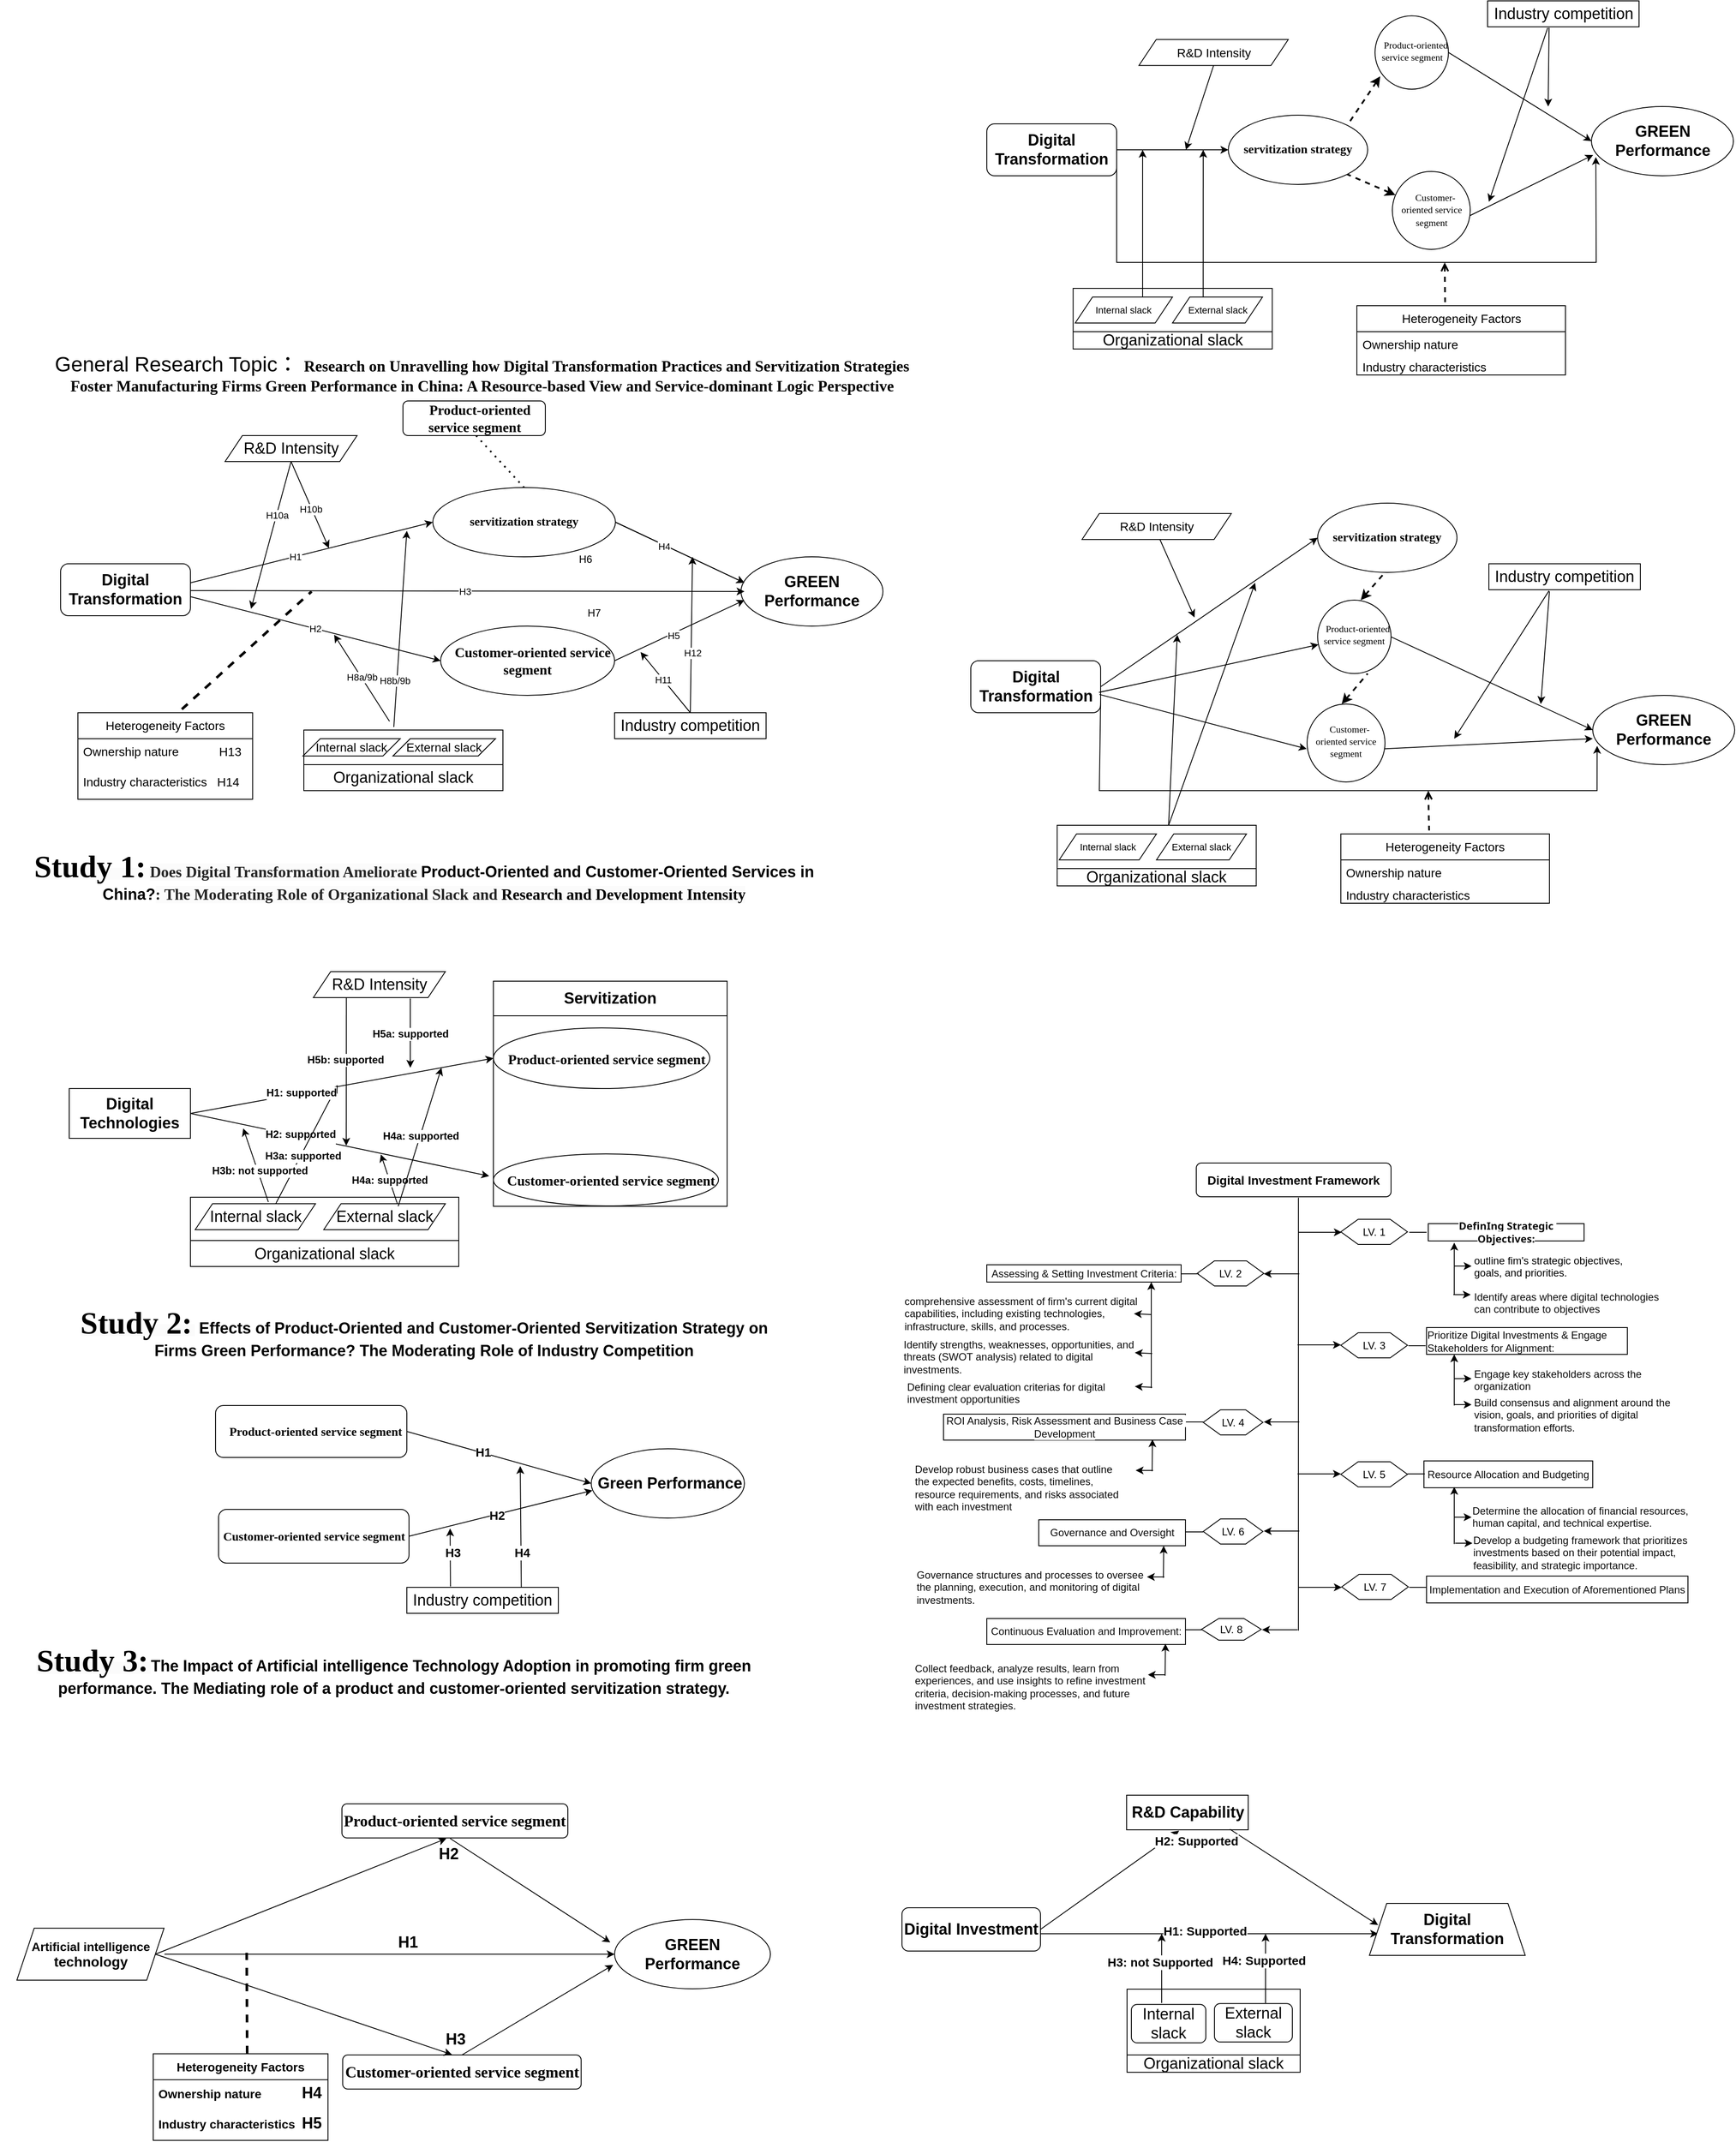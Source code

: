 <mxfile version="26.0.6">
  <diagram name="Page-1" id="afQoHodcAvXpzbwKr9Sr">
    <mxGraphModel dx="984" dy="2825" grid="1" gridSize="10" guides="1" tooltips="1" connect="1" arrows="1" fold="1" page="1" pageScale="1" pageWidth="850" pageHeight="1100" math="0" shadow="0">
      <root>
        <mxCell id="0" />
        <mxCell id="1" parent="0" />
        <mxCell id="JQAZH1_SOIJlQqE_hVka-53" value="" style="endArrow=classic;html=1;rounded=0;entryX=-0.019;entryY=0.426;entryDx=0;entryDy=0;exitX=1;exitY=0.5;exitDx=0;exitDy=0;entryPerimeter=0;" parent="1" source="JQAZH1_SOIJlQqE_hVka-55" target="JQAZH1_SOIJlQqE_hVka-210" edge="1">
          <mxGeometry width="50" height="50" relative="1" as="geometry">
            <mxPoint x="215" y="231.5" as="sourcePoint" />
            <mxPoint x="661" y="-787.5" as="targetPoint" />
          </mxGeometry>
        </mxCell>
        <mxCell id="JQAZH1_SOIJlQqE_hVka-54" value="&lt;font style=&quot;font-size: 12px;&quot;&gt;&lt;b&gt;H2:&amp;nbsp;&lt;/b&gt;&lt;/font&gt;&lt;b style=&quot;font-size: 12px;&quot;&gt;supported&lt;/b&gt;&lt;div&gt;&lt;font style=&quot;font-size: 12px;&quot;&gt;&lt;b&gt;&lt;br&gt;&lt;/b&gt;&lt;/font&gt;&lt;/div&gt;" style="edgeLabel;html=1;align=center;verticalAlign=middle;resizable=0;points=[];" parent="JQAZH1_SOIJlQqE_hVka-53" vertex="1" connectable="0">
          <mxGeometry x="-0.268" y="1" relative="1" as="geometry">
            <mxPoint y="6" as="offset" />
          </mxGeometry>
        </mxCell>
        <mxCell id="JQAZH1_SOIJlQqE_hVka-55" value="&lt;b style=&quot;border-color: var(--border-color);&quot;&gt;&lt;font style=&quot;font-size: 18px;&quot;&gt;Digital Technologies&lt;/font&gt;&lt;/b&gt;" style="rounded=0;whiteSpace=wrap;html=1;" parent="1" vertex="1">
          <mxGeometry x="200" y="-816" width="140" height="57.5" as="geometry" />
        </mxCell>
        <mxCell id="JQAZH1_SOIJlQqE_hVka-56" value="" style="endArrow=classic;html=1;rounded=0;" parent="1" edge="1">
          <mxGeometry width="50" height="50" relative="1" as="geometry">
            <mxPoint x="437" y="-680" as="sourcePoint" />
            <mxPoint x="510" y="-820" as="targetPoint" />
          </mxGeometry>
        </mxCell>
        <mxCell id="JQAZH1_SOIJlQqE_hVka-57" value="&lt;font style=&quot;font-size: 12px;&quot;&gt;&lt;b&gt;H3a:&amp;nbsp;&lt;/b&gt;&lt;/font&gt;&lt;b style=&quot;font-size: 12px;&quot;&gt;supported&lt;/b&gt;" style="edgeLabel;html=1;align=center;verticalAlign=middle;resizable=0;points=[];" parent="JQAZH1_SOIJlQqE_hVka-56" vertex="1" connectable="0">
          <mxGeometry x="-0.16" y="-2" relative="1" as="geometry">
            <mxPoint as="offset" />
          </mxGeometry>
        </mxCell>
        <mxCell id="JQAZH1_SOIJlQqE_hVka-58" value="&lt;span style=&quot;font-size: 18px;&quot;&gt;R&amp;amp;D Intensity&lt;/span&gt;" style="shape=parallelogram;perimeter=parallelogramPerimeter;whiteSpace=wrap;html=1;fixedSize=1;" parent="1" vertex="1">
          <mxGeometry x="482" y="-951" width="152.5" height="30" as="geometry" />
        </mxCell>
        <mxCell id="JQAZH1_SOIJlQqE_hVka-59" value="" style="endArrow=classic;html=1;rounded=0;" parent="1" edge="1">
          <mxGeometry width="50" height="50" relative="1" as="geometry">
            <mxPoint x="580" y="-680" as="sourcePoint" />
            <mxPoint x="560" y="-740" as="targetPoint" />
          </mxGeometry>
        </mxCell>
        <mxCell id="JQAZH1_SOIJlQqE_hVka-60" value="&lt;b style=&quot;font-size: 12px;&quot;&gt;H4a:&amp;nbsp;&lt;/b&gt;&lt;b style=&quot;font-size: 12px;&quot;&gt;supported&lt;/b&gt;" style="edgeLabel;html=1;align=center;verticalAlign=middle;resizable=0;points=[];" parent="JQAZH1_SOIJlQqE_hVka-59" vertex="1" connectable="0">
          <mxGeometry x="0.018" relative="1" as="geometry">
            <mxPoint as="offset" />
          </mxGeometry>
        </mxCell>
        <mxCell id="JQAZH1_SOIJlQqE_hVka-61" value="&lt;font style=&quot;&quot;&gt;&lt;span style=&quot;border-color: var(--border-color); color: rgb(0, 0, 0); font-family: &amp;quot;Times New Roman&amp;quot;, serif; font-style: normal; font-variant-ligatures: normal; font-variant-caps: normal; letter-spacing: normal; orphans: 2; text-indent: 48px; text-transform: none; widows: 2; word-spacing: 0px; -webkit-text-stroke-width: 0px; background-color: rgb(251, 251, 251); text-decoration-thickness: initial; text-decoration-style: initial; text-decoration-color: initial;&quot;&gt;&lt;font style=&quot;font-weight: bold; font-size: 36px;&quot;&gt;Study 1:&lt;/font&gt;&lt;font style=&quot;font-size: 18px;&quot;&gt;&lt;b style=&quot;&quot;&gt;&amp;nbsp;&lt;/b&gt;&lt;/font&gt;&lt;/span&gt;&lt;font style=&quot;font-size: 18px;&quot;&gt;&lt;b&gt;&lt;font style=&quot;&quot;&gt;&lt;font style=&quot;&quot;&gt;&lt;font style=&quot;&quot;&gt;&lt;span style=&quot;border-color: var(--border-color); color: rgb(0, 0, 0); font-style: normal; font-variant-ligatures: normal; font-variant-caps: normal; letter-spacing: normal; orphans: 2; text-indent: 48px; text-transform: none; widows: 2; word-spacing: 0px; -webkit-text-stroke-width: 0px; background-color: rgb(251, 251, 251); text-decoration-thickness: initial; text-decoration-style: initial; text-decoration-color: initial;&quot;&gt;&lt;span lang=&quot;EN-US&quot; style=&quot;border-color: var(--border-color); color: rgb(37, 37, 37);&quot;&gt;&lt;font face=&quot;Times New Roman&quot;&gt;&lt;font style=&quot;&quot;&gt;Does &lt;/font&gt;D&lt;/font&gt;&lt;/span&gt;&lt;/span&gt;&lt;span style=&quot;border-color: var(--border-color); color: rgb(0, 0, 0); font-style: normal; font-variant-ligatures: normal; font-variant-caps: normal; letter-spacing: normal; orphans: 2; text-indent: 48px; text-transform: none; widows: 2; word-spacing: 0px; -webkit-text-stroke-width: 0px; background-color: rgb(251, 251, 251); text-decoration-thickness: initial; text-decoration-style: initial; text-decoration-color: initial;&quot;&gt;&lt;span style=&quot;border-color: var(--border-color); color: rgb(37, 37, 37);&quot;&gt;&lt;font face=&quot;NEVmRSyf6neYlMJpCC3F&quot;&gt;igital Transformation Ameliorate&lt;/font&gt;&lt;font face=&quot;Times New Roman, serif&quot;&gt;&amp;nbsp;&lt;/font&gt;&lt;/span&gt;&lt;/span&gt;&lt;/font&gt;&lt;/font&gt;&lt;/font&gt;Product-Oriented and Customer-Oriented Services in China?&lt;span style=&quot;border-color: var(--border-color); color: rgb(0, 0, 0); font-family: &amp;quot;Times New Roman&amp;quot;, serif; font-style: normal; font-variant-ligatures: normal; font-variant-caps: normal; letter-spacing: normal; orphans: 2; text-indent: 48px; text-transform: none; widows: 2; word-spacing: 0px; -webkit-text-stroke-width: 0px; background-color: rgb(251, 251, 251); text-decoration-thickness: initial; text-decoration-style: initial; text-decoration-color: initial;&quot;&gt;&lt;span style=&quot;border-color: var(--border-color); color: rgb(37, 37, 37);&quot;&gt;: The&lt;span&gt;&amp;nbsp;&lt;/span&gt;&lt;/span&gt;&lt;/span&gt;&lt;span style=&quot;border-color: var(--border-color); color: rgb(0, 0, 0); font-family: &amp;quot;Times New Roman&amp;quot;, serif; font-style: normal; font-variant-ligatures: normal; font-variant-caps: normal; letter-spacing: normal; orphans: 2; text-indent: 48px; text-transform: none; widows: 2; word-spacing: 0px; -webkit-text-stroke-width: 0px; background-color: rgb(251, 251, 251); text-decoration-thickness: initial; text-decoration-style: initial; text-decoration-color: initial;&quot;&gt;&lt;span lang=&quot;EN-US&quot; style=&quot;border-color: var(--border-color); color: rgb(37, 37, 37);&quot;&gt;M&lt;/span&gt;&lt;/span&gt;&lt;span style=&quot;border-color: var(--border-color); color: rgb(0, 0, 0); font-family: &amp;quot;Times New Roman&amp;quot;, serif; font-style: normal; font-variant-ligatures: normal; font-variant-caps: normal; letter-spacing: normal; orphans: 2; text-indent: 48px; text-transform: none; widows: 2; word-spacing: 0px; -webkit-text-stroke-width: 0px; background-color: rgb(251, 251, 251); text-decoration-thickness: initial; text-decoration-style: initial; text-decoration-color: initial;&quot;&gt;&lt;span style=&quot;border-color: var(--border-color); color: rgb(37, 37, 37);&quot;&gt;oderating&lt;span&gt;&amp;nbsp;&lt;/span&gt;&lt;/span&gt;&lt;/span&gt;&lt;span style=&quot;border-color: var(--border-color); color: rgb(0, 0, 0); font-family: &amp;quot;Times New Roman&amp;quot;, serif; font-style: normal; font-variant-ligatures: normal; font-variant-caps: normal; letter-spacing: normal; orphans: 2; text-indent: 48px; text-transform: none; widows: 2; word-spacing: 0px; -webkit-text-stroke-width: 0px; background-color: rgb(251, 251, 251); text-decoration-thickness: initial; text-decoration-style: initial; text-decoration-color: initial;&quot;&gt;&lt;span lang=&quot;EN-US&quot; style=&quot;border-color: var(--border-color); color: rgb(37, 37, 37);&quot;&gt;R&lt;/span&gt;&lt;/span&gt;&lt;span style=&quot;border-color: var(--border-color); color: rgb(0, 0, 0); font-family: &amp;quot;Times New Roman&amp;quot;, serif; font-style: normal; font-variant-ligatures: normal; font-variant-caps: normal; letter-spacing: normal; orphans: 2; text-indent: 48px; text-transform: none; widows: 2; word-spacing: 0px; -webkit-text-stroke-width: 0px; background-color: rgb(251, 251, 251); text-decoration-thickness: initial; text-decoration-style: initial; text-decoration-color: initial;&quot;&gt;&lt;span style=&quot;border-color: var(--border-color); color: rgb(37, 37, 37);&quot;&gt;ole of&lt;span&gt;&amp;nbsp;&lt;/span&gt;&lt;/span&gt;&lt;/span&gt;&lt;span style=&quot;border-color: var(--border-color); color: rgb(0, 0, 0); font-family: &amp;quot;Times New Roman&amp;quot;, serif; font-style: normal; font-variant-ligatures: normal; font-variant-caps: normal; letter-spacing: normal; orphans: 2; text-indent: 48px; text-transform: none; widows: 2; word-spacing: 0px; -webkit-text-stroke-width: 0px; background-color: rgb(251, 251, 251); text-decoration-thickness: initial; text-decoration-style: initial; text-decoration-color: initial;&quot;&gt;&lt;span lang=&quot;EN-US&quot; style=&quot;border-color: var(--border-color); color: rgb(37, 37, 37);&quot;&gt;O&lt;/span&gt;&lt;/span&gt;&lt;span style=&quot;border-color: var(--border-color); color: rgb(0, 0, 0); font-family: &amp;quot;Times New Roman&amp;quot;, serif; font-style: normal; font-variant-ligatures: normal; font-variant-caps: normal; letter-spacing: normal; orphans: 2; text-indent: 48px; text-transform: none; widows: 2; word-spacing: 0px; -webkit-text-stroke-width: 0px; background-color: rgb(251, 251, 251); text-decoration-thickness: initial; text-decoration-style: initial; text-decoration-color: initial;&quot;&gt;&lt;span style=&quot;border-color: var(--border-color); color: rgb(37, 37, 37);&quot;&gt;rganizational&lt;span&gt;&amp;nbsp;&lt;/span&gt;&lt;/span&gt;&lt;/span&gt;&lt;span style=&quot;border-color: var(--border-color); color: rgb(0, 0, 0); font-family: &amp;quot;Times New Roman&amp;quot;, serif; font-style: normal; font-variant-ligatures: normal; font-variant-caps: normal; letter-spacing: normal; orphans: 2; text-indent: 48px; text-transform: none; widows: 2; word-spacing: 0px; -webkit-text-stroke-width: 0px; background-color: rgb(251, 251, 251); text-decoration-thickness: initial; text-decoration-style: initial; text-decoration-color: initial;&quot;&gt;&lt;span lang=&quot;EN-US&quot; style=&quot;border-color: var(--border-color); color: rgb(37, 37, 37);&quot;&gt;S&lt;/span&gt;&lt;/span&gt;&lt;span style=&quot;border-color: var(--border-color); color: rgb(0, 0, 0); font-family: &amp;quot;Times New Roman&amp;quot;, serif; font-style: normal; font-variant-ligatures: normal; font-variant-caps: normal; letter-spacing: normal; orphans: 2; text-indent: 48px; text-transform: none; widows: 2; word-spacing: 0px; -webkit-text-stroke-width: 0px; background-color: rgb(251, 251, 251); text-decoration-thickness: initial; text-decoration-style: initial; text-decoration-color: initial;&quot;&gt;&lt;span style=&quot;border-color: var(--border-color); color: rgb(37, 37, 37);&quot;&gt;lack and&lt;span&gt;&amp;nbsp;&lt;/span&gt;&lt;/span&gt;&lt;/span&gt;&lt;span style=&quot;border-color: var(--border-color); color: rgb(0, 0, 0); font-family: &amp;quot;Times New Roman&amp;quot;, serif; font-style: normal; font-variant-ligatures: normal; font-variant-caps: normal; letter-spacing: normal; orphans: 2; text-indent: 48px; text-transform: none; widows: 2; word-spacing: 0px; -webkit-text-stroke-width: 0px; background-color: rgb(251, 251, 251); text-decoration-thickness: initial; text-decoration-style: initial; text-decoration-color: initial;&quot;&gt;Research and Development Intensity&lt;/span&gt;&lt;/b&gt;&lt;/font&gt;&lt;/font&gt;" style="text;whiteSpace=wrap;html=1;align=center;" parent="1" vertex="1">
          <mxGeometry x="139.5" y="-1100" width="940" height="70" as="geometry" />
        </mxCell>
        <mxCell id="JQAZH1_SOIJlQqE_hVka-62" value="&lt;p style=&quot;margin: 0px; font-variant-numeric: normal; font-variant-east-asian: normal; font-variant-alternates: normal; font-kerning: auto; font-optical-sizing: auto; font-feature-settings: normal; font-variation-settings: normal; font-variant-position: normal; font-stretch: normal; line-height: normal; font-family: &amp;quot;Times New Roman&amp;quot;; text-align: start;&quot; class=&quot;p1&quot;&gt;&lt;font style=&quot;font-size: 14px;&quot;&gt;&lt;b style=&quot;&quot;&gt;Customer-oriented service segment&lt;/b&gt;&lt;/font&gt;&lt;/p&gt;" style="rounded=1;whiteSpace=wrap;html=1;" parent="1" vertex="1">
          <mxGeometry x="372.5" y="-330" width="220" height="62" as="geometry" />
        </mxCell>
        <mxCell id="JQAZH1_SOIJlQqE_hVka-63" value="&lt;p style=&quot;margin: 0px; font-variant-numeric: normal; font-variant-east-asian: normal; font-variant-alternates: normal; font-kerning: auto; font-optical-sizing: auto; font-feature-settings: normal; font-variation-settings: normal; font-variant-position: normal; font-stretch: normal; line-height: normal; font-family: &amp;quot;Times New Roman&amp;quot;; text-align: start;&quot; class=&quot;p1&quot;&gt;&lt;font style=&quot;font-size: 14px;&quot;&gt;&lt;b&gt;&amp;nbsp; &amp;nbsp;Product-oriented service segment&lt;/b&gt;&lt;/font&gt;&lt;/p&gt;" style="rounded=1;whiteSpace=wrap;html=1;" parent="1" vertex="1">
          <mxGeometry x="369" y="-450" width="221" height="60" as="geometry" />
        </mxCell>
        <mxCell id="JQAZH1_SOIJlQqE_hVka-64" value="" style="endArrow=classic;html=1;rounded=0;entryX=0.008;entryY=0.601;entryDx=0;entryDy=0;exitX=1;exitY=0.5;exitDx=0;exitDy=0;entryPerimeter=0;" parent="1" source="JQAZH1_SOIJlQqE_hVka-62" target="JQAZH1_SOIJlQqE_hVka-72" edge="1">
          <mxGeometry width="50" height="50" relative="1" as="geometry">
            <mxPoint x="647.75" y="-224" as="sourcePoint" />
            <mxPoint x="800" y="-333.37" as="targetPoint" />
          </mxGeometry>
        </mxCell>
        <mxCell id="JQAZH1_SOIJlQqE_hVka-65" value="&lt;b style=&quot;&quot;&gt;&lt;font style=&quot;font-size: 14px;&quot;&gt;H2&lt;/font&gt;&lt;/b&gt;" style="edgeLabel;html=1;align=center;verticalAlign=middle;resizable=0;points=[];" parent="JQAZH1_SOIJlQqE_hVka-64" vertex="1" connectable="0">
          <mxGeometry x="-0.041" relative="1" as="geometry">
            <mxPoint y="1" as="offset" />
          </mxGeometry>
        </mxCell>
        <mxCell id="JQAZH1_SOIJlQqE_hVka-66" value="&lt;font style=&quot;&quot;&gt;&lt;span style=&quot;border-color: var(--border-color); color: rgb(0, 0, 0); font-family: &amp;quot;Times New Roman&amp;quot;, serif; font-style: normal; font-variant-ligatures: normal; font-variant-caps: normal; letter-spacing: normal; orphans: 2; text-indent: 48px; text-transform: none; widows: 2; word-spacing: 0px; -webkit-text-stroke-width: 0px; background-color: rgb(251, 251, 251); text-decoration-thickness: initial; text-decoration-style: initial; text-decoration-color: initial;&quot;&gt;&lt;font style=&quot;font-weight: bold; font-size: 36px;&quot;&gt;Study 2:&lt;/font&gt;&lt;font style=&quot;&quot;&gt;&amp;nbsp;&lt;/font&gt;&lt;/span&gt;&lt;/font&gt;&lt;b&gt;&lt;span style=&quot;font-size: 18px; border-color: var(--border-color);&quot;&gt;&amp;nbsp;Effects of&amp;nbsp;&lt;/span&gt;&lt;/b&gt;&lt;b style=&quot;font-size: 18px;&quot;&gt;Product-Oriented and Customer-Oriented Servitization Strategy on Firms Green&lt;/b&gt;&lt;b&gt;&lt;span style=&quot;background-color: initial; font-size: 18px; border-color: var(--border-color);&quot;&gt;&amp;nbsp;&lt;/span&gt;&lt;span style=&quot;font-size: 18px; border-color: var(--border-color);&quot;&gt;Performance? The Moderating Role of Industry Competition&lt;/span&gt;&lt;/b&gt;" style="text;whiteSpace=wrap;html=1;align=center;" parent="1" vertex="1">
          <mxGeometry x="200" y="-573" width="820" height="70" as="geometry" />
        </mxCell>
        <mxCell id="JQAZH1_SOIJlQqE_hVka-67" value="&lt;font style=&quot;&quot;&gt;&lt;span style=&quot;border-color: var(--border-color); color: rgb(0, 0, 0); font-family: &amp;quot;Times New Roman&amp;quot;, serif; font-style: normal; font-variant-ligatures: normal; font-variant-caps: normal; letter-spacing: normal; orphans: 2; text-indent: 48px; text-transform: none; widows: 2; word-spacing: 0px; -webkit-text-stroke-width: 0px; background-color: rgb(251, 251, 251); text-decoration-thickness: initial; text-decoration-style: initial; text-decoration-color: initial;&quot;&gt;&lt;font style=&quot;font-weight: bold; font-size: 36px;&quot;&gt;Study 3:&lt;/font&gt;&lt;font style=&quot;&quot;&gt;&amp;nbsp;&lt;/font&gt;&lt;/span&gt;&lt;/font&gt;&lt;span style=&quot;background-color: initial;&quot;&gt;&lt;font style=&quot;font-size: 18px;&quot;&gt;&lt;b&gt;The Impact of Artificial intelligence Technology Adoption in promoting firm green performance. The Mediating role of a product and customer-oriented servitization strategy.&lt;/b&gt;&lt;/font&gt;&lt;/span&gt;" style="text;whiteSpace=wrap;html=1;align=center;" parent="1" vertex="1">
          <mxGeometry x="120" y="-183" width="910" height="78" as="geometry" />
        </mxCell>
        <mxCell id="JQAZH1_SOIJlQqE_hVka-68" value="&lt;span style=&quot;text-indent: -18pt; background-color: initial;&quot;&gt;&lt;font style=&quot;font-size: 24px;&quot;&gt;General Research Topic：&amp;nbsp;&lt;/font&gt;&lt;/span&gt;&lt;span style=&quot;font-family: &amp;quot;Times New Roman&amp;quot;, serif; text-indent: 36pt; background-color: initial;&quot;&gt;&lt;b&gt;&lt;font style=&quot;font-size: 18px;&quot;&gt;Research on Unravelling how Digital Transformation Practices and Servitization Strategies Foster Manufacturing Firms Green Performance in China: A Resource-based View and Service-dominant Logic Perspective&lt;/font&gt;&lt;/b&gt;&lt;/span&gt;" style="text;whiteSpace=wrap;html=1;align=center;" parent="1" vertex="1">
          <mxGeometry x="161.37" y="-1673" width="1032.25" height="70" as="geometry" />
        </mxCell>
        <mxCell id="JQAZH1_SOIJlQqE_hVka-69" value="" style="endArrow=classic;html=1;rounded=0;entryX=0;entryY=0.5;entryDx=0;entryDy=0;exitX=1;exitY=0.5;exitDx=0;exitDy=0;" parent="1" source="JQAZH1_SOIJlQqE_hVka-55" target="JQAZH1_SOIJlQqE_hVka-209" edge="1">
          <mxGeometry width="50" height="50" relative="1" as="geometry">
            <mxPoint x="390" y="-777" as="sourcePoint" />
            <mxPoint x="675" y="-726" as="targetPoint" />
          </mxGeometry>
        </mxCell>
        <mxCell id="JQAZH1_SOIJlQqE_hVka-70" value="&lt;font style=&quot;font-size: 12px;&quot;&gt;&lt;b&gt;H1:&amp;nbsp;&lt;/b&gt;&lt;/font&gt;&lt;b style=&quot;font-size: 12px;&quot;&gt;supported&lt;/b&gt;" style="edgeLabel;html=1;align=center;verticalAlign=middle;resizable=0;points=[];" parent="JQAZH1_SOIJlQqE_hVka-69" vertex="1" connectable="0">
          <mxGeometry x="-0.268" y="1" relative="1" as="geometry">
            <mxPoint as="offset" />
          </mxGeometry>
        </mxCell>
        <mxCell id="JQAZH1_SOIJlQqE_hVka-71" value="&lt;span style=&quot;font-size: 18px;&quot;&gt;Internal slack&lt;/span&gt;" style="shape=parallelogram;perimeter=parallelogramPerimeter;whiteSpace=wrap;html=1;fixedSize=1;" parent="1" vertex="1">
          <mxGeometry x="345.5" y="-683" width="139" height="30" as="geometry" />
        </mxCell>
        <mxCell id="JQAZH1_SOIJlQqE_hVka-72" value="&lt;b style=&quot;font-size: 18px;&quot;&gt;&amp;nbsp;Green&amp;nbsp;&lt;/b&gt;&lt;b style=&quot;background-color: initial; font-size: 18px;&quot;&gt;Performance&lt;/b&gt;" style="ellipse;whiteSpace=wrap;html=1;" parent="1" vertex="1">
          <mxGeometry x="803" y="-400" width="177" height="80" as="geometry" />
        </mxCell>
        <mxCell id="JQAZH1_SOIJlQqE_hVka-73" value="" style="endArrow=classic;html=1;rounded=0;exitX=1;exitY=0.5;exitDx=0;exitDy=0;entryX=0;entryY=0.5;entryDx=0;entryDy=0;" parent="1" source="JQAZH1_SOIJlQqE_hVka-63" target="JQAZH1_SOIJlQqE_hVka-72" edge="1">
          <mxGeometry width="50" height="50" relative="1" as="geometry">
            <mxPoint x="545" y="-420" as="sourcePoint" />
            <mxPoint x="860" y="-300" as="targetPoint" />
          </mxGeometry>
        </mxCell>
        <mxCell id="JQAZH1_SOIJlQqE_hVka-74" value="&lt;font style=&quot;font-size: 14px;&quot;&gt;&lt;b style=&quot;&quot;&gt;H1&lt;/b&gt;&lt;/font&gt;" style="edgeLabel;html=1;align=center;verticalAlign=middle;resizable=0;points=[];" parent="JQAZH1_SOIJlQqE_hVka-73" vertex="1" connectable="0">
          <mxGeometry x="-0.181" y="1" relative="1" as="geometry">
            <mxPoint as="offset" />
          </mxGeometry>
        </mxCell>
        <mxCell id="JQAZH1_SOIJlQqE_hVka-75" value="" style="endArrow=classic;html=1;rounded=0;exitX=0.25;exitY=1;exitDx=0;exitDy=0;" parent="1" source="JQAZH1_SOIJlQqE_hVka-58" edge="1">
          <mxGeometry width="50" height="50" relative="1" as="geometry">
            <mxPoint x="520" y="-900" as="sourcePoint" />
            <mxPoint x="520" y="-750" as="targetPoint" />
          </mxGeometry>
        </mxCell>
        <mxCell id="JQAZH1_SOIJlQqE_hVka-76" value="&lt;font style=&quot;font-size: 12px;&quot;&gt;&lt;b&gt;H5b:&amp;nbsp;&lt;/b&gt;&lt;/font&gt;&lt;b style=&quot;font-size: 12px;&quot;&gt;supported&lt;/b&gt;" style="edgeLabel;html=1;align=center;verticalAlign=middle;resizable=0;points=[];" parent="JQAZH1_SOIJlQqE_hVka-75" vertex="1" connectable="0">
          <mxGeometry x="-0.16" y="-2" relative="1" as="geometry">
            <mxPoint x="1" as="offset" />
          </mxGeometry>
        </mxCell>
        <mxCell id="JQAZH1_SOIJlQqE_hVka-77" value="" style="endArrow=classic;html=1;rounded=0;" parent="1" edge="1">
          <mxGeometry width="50" height="50" relative="1" as="geometry">
            <mxPoint x="594" y="-920" as="sourcePoint" />
            <mxPoint x="594" y="-840" as="targetPoint" />
          </mxGeometry>
        </mxCell>
        <mxCell id="JQAZH1_SOIJlQqE_hVka-78" value="&lt;b style=&quot;font-size: 12px;&quot;&gt;H5a:&amp;nbsp;&lt;/b&gt;&lt;b style=&quot;font-size: 12px;&quot;&gt;supported&lt;/b&gt;" style="edgeLabel;html=1;align=center;verticalAlign=middle;resizable=0;points=[];" parent="JQAZH1_SOIJlQqE_hVka-77" vertex="1" connectable="0">
          <mxGeometry x="0.018" relative="1" as="geometry">
            <mxPoint as="offset" />
          </mxGeometry>
        </mxCell>
        <mxCell id="JQAZH1_SOIJlQqE_hVka-79" value="&lt;span style=&quot;font-size: 18px;&quot;&gt;External slack&lt;/span&gt;" style="shape=parallelogram;perimeter=parallelogramPerimeter;whiteSpace=wrap;html=1;fixedSize=1;" parent="1" vertex="1">
          <mxGeometry x="494" y="-683" width="140.5" height="30" as="geometry" />
        </mxCell>
        <mxCell id="JQAZH1_SOIJlQqE_hVka-80" value="" style="endArrow=classic;html=1;rounded=0;" parent="1" edge="1">
          <mxGeometry width="50" height="50" relative="1" as="geometry">
            <mxPoint x="580" y="-680" as="sourcePoint" />
            <mxPoint x="630" y="-840" as="targetPoint" />
          </mxGeometry>
        </mxCell>
        <mxCell id="JQAZH1_SOIJlQqE_hVka-81" value="&lt;b style=&quot;font-size: 12px;&quot;&gt;H4a:&amp;nbsp;&lt;/b&gt;&lt;b style=&quot;font-size: 12px;&quot;&gt;supported&lt;/b&gt;" style="edgeLabel;html=1;align=center;verticalAlign=middle;resizable=0;points=[];" parent="JQAZH1_SOIJlQqE_hVka-80" vertex="1" connectable="0">
          <mxGeometry x="0.018" relative="1" as="geometry">
            <mxPoint as="offset" />
          </mxGeometry>
        </mxCell>
        <mxCell id="JQAZH1_SOIJlQqE_hVka-82" value="" style="endArrow=classic;html=1;rounded=0;" parent="1" edge="1">
          <mxGeometry width="50" height="50" relative="1" as="geometry">
            <mxPoint x="430" y="-685" as="sourcePoint" />
            <mxPoint x="401" y="-770" as="targetPoint" />
          </mxGeometry>
        </mxCell>
        <mxCell id="JQAZH1_SOIJlQqE_hVka-83" value="&lt;font style=&quot;font-size: 12px;&quot;&gt;&lt;b&gt;H3b: not supported&lt;/b&gt;&lt;/font&gt;" style="edgeLabel;html=1;align=center;verticalAlign=middle;resizable=0;points=[];" parent="JQAZH1_SOIJlQqE_hVka-82" vertex="1" connectable="0">
          <mxGeometry x="-0.16" y="-2" relative="1" as="geometry">
            <mxPoint as="offset" />
          </mxGeometry>
        </mxCell>
        <mxCell id="JQAZH1_SOIJlQqE_hVka-84" value="&lt;span style=&quot;font-size: 18px;&quot;&gt;Organizational slack&lt;/span&gt;" style="swimlane;fontStyle=0;childLayout=stackLayout;horizontal=1;startSize=30;horizontalStack=0;resizeParent=1;resizeParentMax=0;resizeLast=0;collapsible=1;marginBottom=0;whiteSpace=wrap;html=1;direction=west;" parent="1" vertex="1">
          <mxGeometry x="340" y="-690.5" width="310" height="80" as="geometry" />
        </mxCell>
        <mxCell id="JQAZH1_SOIJlQqE_hVka-85" value="&lt;span style=&quot;font-size: 18px;&quot;&gt;Industry competition&lt;/span&gt;" style="whiteSpace=wrap;html=1;" parent="1" vertex="1">
          <mxGeometry x="590" y="-240" width="175" height="30" as="geometry" />
        </mxCell>
        <mxCell id="JQAZH1_SOIJlQqE_hVka-86" value="" style="endArrow=classic;html=1;rounded=0;exitX=0.288;exitY=-0.033;exitDx=0;exitDy=0;exitPerimeter=0;" parent="1" source="JQAZH1_SOIJlQqE_hVka-85" edge="1">
          <mxGeometry width="50" height="50" relative="1" as="geometry">
            <mxPoint x="590" y="-258" as="sourcePoint" />
            <mxPoint x="640" y="-308" as="targetPoint" />
          </mxGeometry>
        </mxCell>
        <mxCell id="JQAZH1_SOIJlQqE_hVka-87" value="&lt;b style=&quot;&quot;&gt;&lt;font style=&quot;font-size: 14px;&quot;&gt;H3&lt;/font&gt;&lt;/b&gt;" style="edgeLabel;html=1;align=center;verticalAlign=middle;resizable=0;points=[];" parent="JQAZH1_SOIJlQqE_hVka-86" vertex="1" connectable="0">
          <mxGeometry x="0.18" y="-3" relative="1" as="geometry">
            <mxPoint as="offset" />
          </mxGeometry>
        </mxCell>
        <mxCell id="JQAZH1_SOIJlQqE_hVka-88" value="" style="endArrow=classic;html=1;rounded=0;exitX=0.75;exitY=0;exitDx=0;exitDy=0;" parent="1" edge="1">
          <mxGeometry width="50" height="50" relative="1" as="geometry">
            <mxPoint x="722.25" y="-240" as="sourcePoint" />
            <mxPoint x="721" y="-380" as="targetPoint" />
          </mxGeometry>
        </mxCell>
        <mxCell id="JQAZH1_SOIJlQqE_hVka-89" value="&lt;b style=&quot;&quot;&gt;&lt;font style=&quot;font-size: 14px;&quot;&gt;H4&lt;/font&gt;&lt;/b&gt;" style="edgeLabel;html=1;align=center;verticalAlign=middle;resizable=0;points=[];" parent="JQAZH1_SOIJlQqE_hVka-88" vertex="1" connectable="0">
          <mxGeometry x="-0.421" y="-1" relative="1" as="geometry">
            <mxPoint as="offset" />
          </mxGeometry>
        </mxCell>
        <mxCell id="JQAZH1_SOIJlQqE_hVka-90" value="&lt;b style=&quot;border-color: var(--border-color);&quot;&gt;&lt;font style=&quot;font-size: 18px;&quot;&gt;Digital Investment&lt;/font&gt;&lt;/b&gt;" style="rounded=1;whiteSpace=wrap;html=1;" parent="1" vertex="1">
          <mxGeometry x="1162" y="130" width="160" height="50" as="geometry" />
        </mxCell>
        <mxCell id="JQAZH1_SOIJlQqE_hVka-91" value="&lt;font style=&quot;font-size: 18px;&quot;&gt;&lt;b style=&quot;&quot;&gt;R&amp;amp;D Capability&lt;/b&gt;&lt;/font&gt;" style="rounded=0;whiteSpace=wrap;html=1;" parent="1" vertex="1">
          <mxGeometry x="1421.5" width="140.5" height="40" as="geometry" />
        </mxCell>
        <mxCell id="JQAZH1_SOIJlQqE_hVka-92" value="" style="endArrow=classic;html=1;rounded=0;entryX=0.432;entryY=1.025;entryDx=0;entryDy=0;exitX=1;exitY=0.5;exitDx=0;exitDy=0;entryPerimeter=0;" parent="1" source="JQAZH1_SOIJlQqE_hVka-90" target="JQAZH1_SOIJlQqE_hVka-91" edge="1">
          <mxGeometry width="50" height="50" relative="1" as="geometry">
            <mxPoint x="1292" y="153.75" as="sourcePoint" />
            <mxPoint x="1422" y="10" as="targetPoint" />
          </mxGeometry>
        </mxCell>
        <mxCell id="JQAZH1_SOIJlQqE_hVka-93" value="" style="endArrow=classic;html=1;rounded=0;entryX=0;entryY=0.5;entryDx=0;entryDy=0;" parent="1" edge="1">
          <mxGeometry width="50" height="50" relative="1" as="geometry">
            <mxPoint x="1322" y="160" as="sourcePoint" />
            <mxPoint x="1712" y="160" as="targetPoint" />
          </mxGeometry>
        </mxCell>
        <mxCell id="JQAZH1_SOIJlQqE_hVka-94" value="&lt;b style=&quot;font-size: 14px;&quot;&gt;H1:&amp;nbsp;&lt;/b&gt;&lt;b style=&quot;font-size: 14px;&quot;&gt;Supported&lt;/b&gt;" style="edgeLabel;html=1;align=center;verticalAlign=middle;resizable=0;points=[];" parent="JQAZH1_SOIJlQqE_hVka-93" vertex="1" connectable="0">
          <mxGeometry x="-0.027" y="3" relative="1" as="geometry">
            <mxPoint as="offset" />
          </mxGeometry>
        </mxCell>
        <mxCell id="JQAZH1_SOIJlQqE_hVka-95" value="" style="endArrow=classic;html=1;rounded=0;exitX=0.824;exitY=0.046;exitDx=0;exitDy=0;exitPerimeter=0;" parent="1" source="JQAZH1_SOIJlQqE_hVka-161" edge="1">
          <mxGeometry width="50" height="50" relative="1" as="geometry">
            <mxPoint x="1577" y="13.75" as="sourcePoint" />
            <mxPoint x="1712" y="150" as="targetPoint" />
          </mxGeometry>
        </mxCell>
        <mxCell id="JQAZH1_SOIJlQqE_hVka-96" value="&lt;font style=&quot;font-size: 14px;&quot;&gt;&lt;b&gt;Digital Investment Framework&lt;/b&gt;&lt;/font&gt;" style="rounded=1;whiteSpace=wrap;html=1;" parent="1" vertex="1">
          <mxGeometry x="1502" y="-730" width="225" height="39" as="geometry" />
        </mxCell>
        <mxCell id="JQAZH1_SOIJlQqE_hVka-97" value="" style="endArrow=classic;html=1;rounded=0;" parent="1" edge="1">
          <mxGeometry width="50" height="50" relative="1" as="geometry">
            <mxPoint x="1620" y="-650" as="sourcePoint" />
            <mxPoint x="1670" y="-650" as="targetPoint" />
          </mxGeometry>
        </mxCell>
        <mxCell id="JQAZH1_SOIJlQqE_hVka-98" value="LV. 1" style="shape=hexagon;perimeter=hexagonPerimeter2;whiteSpace=wrap;html=1;fixedSize=1;" parent="1" vertex="1">
          <mxGeometry x="1669" y="-665" width="77" height="29" as="geometry" />
        </mxCell>
        <mxCell id="JQAZH1_SOIJlQqE_hVka-99" value="" style="endArrow=none;html=1;rounded=0;" parent="1" edge="1">
          <mxGeometry width="50" height="50" relative="1" as="geometry">
            <mxPoint x="1748" y="-650" as="sourcePoint" />
            <mxPoint x="1768" y="-650" as="targetPoint" />
          </mxGeometry>
        </mxCell>
        <mxCell id="JQAZH1_SOIJlQqE_hVka-100" value="&lt;span style=&quot;border: 0px solid rgb(227, 227, 227); box-sizing: border-box; --tw-border-spacing-x: 0; --tw-border-spacing-y: 0; --tw-translate-x: 0; --tw-translate-y: 0; --tw-rotate: 0; --tw-skew-x: 0; --tw-skew-y: 0; --tw-scale-x: 1; --tw-scale-y: 1; --tw-pan-x: ; --tw-pan-y: ; --tw-pinch-zoom: ; --tw-scroll-snap-strictness: proximity; --tw-gradient-from-position: ; --tw-gradient-via-position: ; --tw-gradient-to-position: ; --tw-ordinal: ; --tw-slashed-zero: ; --tw-numeric-figure: ; --tw-numeric-spacing: ; --tw-numeric-fraction: ; --tw-ring-inset: ; --tw-ring-offset-width: 0px; --tw-ring-offset-color: #fff; --tw-ring-color: rgba(69,89,164,.5); --tw-ring-offset-shadow: 0 0 transparent; --tw-ring-shadow: 0 0 transparent; --tw-shadow: 0 0 transparent; --tw-shadow-colored: 0 0 transparent; --tw-blur: ; --tw-brightness: ; --tw-contrast: ; --tw-grayscale: ; --tw-hue-rotate: ; --tw-invert: ; --tw-saturate: ; --tw-sepia: ; --tw-drop-shadow: ; --tw-backdrop-blur: ; --tw-backdrop-brightness: ; --tw-backdrop-contrast: ; --tw-backdrop-grayscale: ; --tw-backdrop-hue-rotate: ; --tw-backdrop-invert: ; --tw-backdrop-opacity: ; --tw-backdrop-saturate: ; --tw-backdrop-sepia: ; --tw-contain-size: ; --tw-contain-layout: ; --tw-contain-paint: ; --tw-contain-style: ; font-weight: 600; color: rgb(13, 13, 13); font-family: Söhne, ui-sans-serif, system-ui, -apple-system, &amp;quot;Segoe UI&amp;quot;, Roboto, Ubuntu, Cantarell, &amp;quot;Noto Sans&amp;quot;, sans-serif, &amp;quot;Helvetica Neue&amp;quot;, Arial, &amp;quot;Apple Color Emoji&amp;quot;, &amp;quot;Segoe UI Emoji&amp;quot;, &amp;quot;Segoe UI Symbol&amp;quot;, &amp;quot;Noto Color Emoji&amp;quot;; text-align: left; white-space-collapse: preserve; background-color: rgb(255, 255, 255);&quot;&gt;&lt;font style=&quot;font-size: 12px;&quot;&gt;DefinIng Strategic Objectives:&lt;/font&gt;&lt;/span&gt;" style="rounded=0;whiteSpace=wrap;html=1;" parent="1" vertex="1">
          <mxGeometry x="1770" y="-660" width="180" height="20" as="geometry" />
        </mxCell>
        <mxCell id="JQAZH1_SOIJlQqE_hVka-101" value="" style="endArrow=none;html=1;rounded=0;" parent="1" edge="1">
          <mxGeometry width="50" height="50" relative="1" as="geometry">
            <mxPoint x="1620" y="-190" as="sourcePoint" />
            <mxPoint x="1620" y="-690" as="targetPoint" />
          </mxGeometry>
        </mxCell>
        <mxCell id="JQAZH1_SOIJlQqE_hVka-102" value="" style="endArrow=classic;html=1;rounded=0;" parent="1" edge="1">
          <mxGeometry width="50" height="50" relative="1" as="geometry">
            <mxPoint x="1800" y="-578" as="sourcePoint" />
            <mxPoint x="1800" y="-638" as="targetPoint" />
          </mxGeometry>
        </mxCell>
        <mxCell id="JQAZH1_SOIJlQqE_hVka-103" value="" style="endArrow=classic;html=1;rounded=0;" parent="1" edge="1">
          <mxGeometry width="50" height="50" relative="1" as="geometry">
            <mxPoint x="1800" y="-611" as="sourcePoint" />
            <mxPoint x="1820" y="-611" as="targetPoint" />
          </mxGeometry>
        </mxCell>
        <mxCell id="JQAZH1_SOIJlQqE_hVka-104" value="outline fim&#39;s strategic objectives, goals, and priorities." style="text;whiteSpace=wrap;html=1;" parent="1" vertex="1">
          <mxGeometry x="1821" y="-631" width="176" height="18" as="geometry" />
        </mxCell>
        <mxCell id="JQAZH1_SOIJlQqE_hVka-105" value="" style="endArrow=classic;html=1;rounded=0;" parent="1" edge="1">
          <mxGeometry width="50" height="50" relative="1" as="geometry">
            <mxPoint x="1799" y="-578" as="sourcePoint" />
            <mxPoint x="1819" y="-578" as="targetPoint" />
          </mxGeometry>
        </mxCell>
        <mxCell id="JQAZH1_SOIJlQqE_hVka-106" value="&lt;span style=&quot;color: rgb(13, 13, 13); white-space-collapse: preserve; background-color: rgb(255, 255, 255);&quot;&gt;&lt;font face=&quot;Helvetica&quot; style=&quot;font-size: 12px;&quot;&gt;Identify areas where digital technologies can contribute to objectives&lt;/font&gt;&lt;/span&gt;" style="text;whiteSpace=wrap;html=1;" parent="1" vertex="1">
          <mxGeometry x="1821" y="-589" width="238" height="39" as="geometry" />
        </mxCell>
        <mxCell id="JQAZH1_SOIJlQqE_hVka-107" value="" style="endArrow=classic;html=1;rounded=0;" parent="1" edge="1">
          <mxGeometry width="50" height="50" relative="1" as="geometry">
            <mxPoint x="1621" y="-602" as="sourcePoint" />
            <mxPoint x="1580" y="-602" as="targetPoint" />
          </mxGeometry>
        </mxCell>
        <mxCell id="JQAZH1_SOIJlQqE_hVka-108" value="LV. 2" style="shape=hexagon;perimeter=hexagonPerimeter2;whiteSpace=wrap;html=1;fixedSize=1;" parent="1" vertex="1">
          <mxGeometry x="1503" y="-617" width="77" height="29" as="geometry" />
        </mxCell>
        <mxCell id="JQAZH1_SOIJlQqE_hVka-109" value="" style="endArrow=none;html=1;rounded=0;" parent="1" edge="1">
          <mxGeometry width="50" height="50" relative="1" as="geometry">
            <mxPoint x="1485" y="-602" as="sourcePoint" />
            <mxPoint x="1505" y="-602" as="targetPoint" />
          </mxGeometry>
        </mxCell>
        <mxCell id="JQAZH1_SOIJlQqE_hVka-110" value="&lt;span style=&quot;border: 0px solid rgb(227, 227, 227); box-sizing: border-box; --tw-border-spacing-x: 0; --tw-border-spacing-y: 0; --tw-translate-x: 0; --tw-translate-y: 0; --tw-rotate: 0; --tw-skew-x: 0; --tw-skew-y: 0; --tw-scale-x: 1; --tw-scale-y: 1; --tw-pan-x: ; --tw-pan-y: ; --tw-pinch-zoom: ; --tw-scroll-snap-strictness: proximity; --tw-gradient-from-position: ; --tw-gradient-via-position: ; --tw-gradient-to-position: ; --tw-ordinal: ; --tw-slashed-zero: ; --tw-numeric-figure: ; --tw-numeric-spacing: ; --tw-numeric-fraction: ; --tw-ring-inset: ; --tw-ring-offset-width: 0px; --tw-ring-offset-color: #fff; --tw-ring-color: rgba(69,89,164,.5); --tw-ring-offset-shadow: 0 0 transparent; --tw-ring-shadow: 0 0 transparent; --tw-shadow: 0 0 transparent; --tw-shadow-colored: 0 0 transparent; --tw-blur: ; --tw-brightness: ; --tw-contrast: ; --tw-grayscale: ; --tw-hue-rotate: ; --tw-invert: ; --tw-saturate: ; --tw-sepia: ; --tw-drop-shadow: ; --tw-backdrop-blur: ; --tw-backdrop-brightness: ; --tw-backdrop-contrast: ; --tw-backdrop-grayscale: ; --tw-backdrop-hue-rotate: ; --tw-backdrop-invert: ; --tw-backdrop-opacity: ; --tw-backdrop-saturate: ; --tw-backdrop-sepia: ; --tw-contain-size: ; --tw-contain-layout: ; --tw-contain-paint: ; --tw-contain-style: ; color: rgb(13, 13, 13); text-align: left; white-space-collapse: preserve; background-color: rgb(255, 255, 255);&quot;&gt;&lt;font style=&quot;font-size: 12px;&quot; face=&quot;Helvetica&quot;&gt;Assessing &amp;amp; Setting &lt;/font&gt;Investment Criteria&lt;font style=&quot;font-size: 12px;&quot; face=&quot;Helvetica&quot;&gt;:&lt;/font&gt;&lt;/span&gt;" style="rounded=0;whiteSpace=wrap;html=1;" parent="1" vertex="1">
          <mxGeometry x="1260" y="-612.5" width="224.5" height="20" as="geometry" />
        </mxCell>
        <mxCell id="JQAZH1_SOIJlQqE_hVka-111" value="" style="endArrow=classic;html=1;rounded=0;" parent="1" edge="1">
          <mxGeometry width="50" height="50" relative="1" as="geometry">
            <mxPoint x="1450" y="-470" as="sourcePoint" />
            <mxPoint x="1450" y="-592.5" as="targetPoint" />
          </mxGeometry>
        </mxCell>
        <mxCell id="JQAZH1_SOIJlQqE_hVka-112" value="" style="endArrow=classic;html=1;rounded=0;" parent="1" edge="1">
          <mxGeometry width="50" height="50" relative="1" as="geometry">
            <mxPoint x="1450" y="-555" as="sourcePoint" />
            <mxPoint x="1430" y="-556" as="targetPoint" />
            <Array as="points">
              <mxPoint x="1430" y="-556" />
            </Array>
          </mxGeometry>
        </mxCell>
        <mxCell id="JQAZH1_SOIJlQqE_hVka-113" value="&lt;span style=&quot;color: rgb(13, 13, 13); white-space-collapse: preserve; background-color: rgb(255, 255, 255);&quot;&gt;&lt;font style=&quot;font-size: 12px;&quot; face=&quot;Helvetica&quot;&gt;comprehensive assessment of firm&#39;s current digital capabilities, including existing technologies, infrastructure, skills, and processes.&lt;/font&gt;&lt;/span&gt;" style="text;whiteSpace=wrap;html=1;" parent="1" vertex="1">
          <mxGeometry x="1163" y="-584" width="273" height="44" as="geometry" />
        </mxCell>
        <mxCell id="JQAZH1_SOIJlQqE_hVka-114" value="" style="endArrow=classic;html=1;rounded=0;" parent="1" edge="1">
          <mxGeometry width="50" height="50" relative="1" as="geometry">
            <mxPoint x="1451" y="-471" as="sourcePoint" />
            <mxPoint x="1431" y="-472" as="targetPoint" />
            <Array as="points">
              <mxPoint x="1431" y="-472" />
            </Array>
          </mxGeometry>
        </mxCell>
        <mxCell id="JQAZH1_SOIJlQqE_hVka-115" value="&lt;span style=&quot;color: rgb(13, 13, 13); white-space-collapse: preserve; background-color: rgb(255, 255, 255);&quot;&gt;&lt;font style=&quot;font-size: 12px;&quot;&gt;Identify strengths, weaknesses, opportunities, and threats (SWOT analysis) related to digital investments.&lt;/font&gt;&lt;/span&gt;" style="text;whiteSpace=wrap;html=1;" parent="1" vertex="1">
          <mxGeometry x="1162" y="-534" width="272" height="47" as="geometry" />
        </mxCell>
        <mxCell id="JQAZH1_SOIJlQqE_hVka-116" value="" style="endArrow=classic;html=1;rounded=0;" parent="1" edge="1">
          <mxGeometry width="50" height="50" relative="1" as="geometry">
            <mxPoint x="1619" y="-520" as="sourcePoint" />
            <mxPoint x="1669" y="-520" as="targetPoint" />
          </mxGeometry>
        </mxCell>
        <mxCell id="JQAZH1_SOIJlQqE_hVka-117" value="LV. 3" style="shape=hexagon;perimeter=hexagonPerimeter2;whiteSpace=wrap;html=1;fixedSize=1;" parent="1" vertex="1">
          <mxGeometry x="1669" y="-534" width="77" height="29" as="geometry" />
        </mxCell>
        <mxCell id="JQAZH1_SOIJlQqE_hVka-118" value="" style="endArrow=none;html=1;rounded=0;" parent="1" edge="1">
          <mxGeometry width="50" height="50" relative="1" as="geometry">
            <mxPoint x="1747" y="-519" as="sourcePoint" />
            <mxPoint x="1767" y="-519" as="targetPoint" />
          </mxGeometry>
        </mxCell>
        <mxCell id="JQAZH1_SOIJlQqE_hVka-119" value="&lt;div style=&quot;text-align: left;&quot;&gt;&lt;span style=&quot;background-color: initial; white-space-collapse: preserve;&quot;&gt;&lt;font face=&quot;Helvetica&quot; color=&quot;#0d0d0d&quot;&gt;Prioritize Digital Investments &amp;amp; Engage Stakeholders for Alignment:&lt;/font&gt;&lt;/span&gt;&lt;/div&gt;" style="rounded=0;whiteSpace=wrap;html=1;" parent="1" vertex="1">
          <mxGeometry x="1768" y="-540" width="232" height="31" as="geometry" />
        </mxCell>
        <mxCell id="JQAZH1_SOIJlQqE_hVka-120" value="" style="endArrow=classic;html=1;rounded=0;" parent="1" edge="1">
          <mxGeometry width="50" height="50" relative="1" as="geometry">
            <mxPoint x="1800" y="-450" as="sourcePoint" />
            <mxPoint x="1800" y="-509" as="targetPoint" />
          </mxGeometry>
        </mxCell>
        <mxCell id="JQAZH1_SOIJlQqE_hVka-121" value="" style="endArrow=classic;html=1;rounded=0;" parent="1" edge="1">
          <mxGeometry width="50" height="50" relative="1" as="geometry">
            <mxPoint x="1800" y="-481" as="sourcePoint" />
            <mxPoint x="1820" y="-481" as="targetPoint" />
          </mxGeometry>
        </mxCell>
        <mxCell id="JQAZH1_SOIJlQqE_hVka-122" value="&lt;span style=&quot;color: rgb(13, 13, 13); white-space-collapse: preserve; background-color: rgb(255, 255, 255);&quot;&gt;&lt;font style=&quot;font-size: 12px;&quot;&gt;Engage key stakeholders across the organization&lt;/font&gt;&lt;/span&gt;" style="text;whiteSpace=wrap;html=1;" parent="1" vertex="1">
          <mxGeometry x="1821" y="-500" width="199" height="18" as="geometry" />
        </mxCell>
        <mxCell id="JQAZH1_SOIJlQqE_hVka-123" value="" style="endArrow=classic;html=1;rounded=0;" parent="1" edge="1">
          <mxGeometry width="50" height="50" relative="1" as="geometry">
            <mxPoint x="1621" y="-431" as="sourcePoint" />
            <mxPoint x="1580" y="-431" as="targetPoint" />
          </mxGeometry>
        </mxCell>
        <mxCell id="JQAZH1_SOIJlQqE_hVka-124" value="LV. 4" style="shape=hexagon;perimeter=hexagonPerimeter2;whiteSpace=wrap;html=1;fixedSize=1;" parent="1" vertex="1">
          <mxGeometry x="1510" y="-445" width="69" height="29" as="geometry" />
        </mxCell>
        <mxCell id="JQAZH1_SOIJlQqE_hVka-125" value="&lt;span style=&quot;color: rgb(13, 13, 13); text-align: left; white-space-collapse: preserve; background-color: rgb(255, 255, 255);&quot;&gt;ROI Analysis, &lt;/span&gt;&lt;span style=&quot;color: rgb(13, 13, 13); text-align: left; white-space-collapse: preserve; background-color: rgb(255, 255, 255);&quot;&gt;Risk Assessment and &lt;/span&gt;&lt;span style=&quot;color: rgb(13, 13, 13); text-align: left; white-space-collapse: preserve; background-color: rgb(255, 255, 255);&quot;&gt;Business Case Development&lt;/span&gt;" style="rounded=0;whiteSpace=wrap;html=1;" parent="1" vertex="1">
          <mxGeometry x="1210" y="-440" width="279.5" height="30" as="geometry" />
        </mxCell>
        <mxCell id="JQAZH1_SOIJlQqE_hVka-126" value="" style="endArrow=none;html=1;rounded=0;" parent="1" edge="1">
          <mxGeometry width="50" height="50" relative="1" as="geometry">
            <mxPoint x="1490" y="-431" as="sourcePoint" />
            <mxPoint x="1510" y="-431" as="targetPoint" />
          </mxGeometry>
        </mxCell>
        <mxCell id="JQAZH1_SOIJlQqE_hVka-127" value="" style="endArrow=classic;html=1;rounded=0;" parent="1" edge="1">
          <mxGeometry width="50" height="50" relative="1" as="geometry">
            <mxPoint x="1451" y="-510" as="sourcePoint" />
            <mxPoint x="1431" y="-511" as="targetPoint" />
            <Array as="points">
              <mxPoint x="1431" y="-511" />
            </Array>
          </mxGeometry>
        </mxCell>
        <mxCell id="JQAZH1_SOIJlQqE_hVka-128" value="&lt;span style=&quot;color: rgb(13, 13, 13); white-space-collapse: preserve; background-color: rgb(255, 255, 255);&quot;&gt;&lt;font style=&quot;font-size: 12px;&quot; face=&quot;Helvetica&quot;&gt;Defining clear evaluation criterias for digital investment opportunities&lt;/font&gt;&lt;/span&gt;" style="text;whiteSpace=wrap;html=1;" parent="1" vertex="1">
          <mxGeometry x="1166" y="-485" width="270" height="18" as="geometry" />
        </mxCell>
        <mxCell id="JQAZH1_SOIJlQqE_hVka-129" value="" style="endArrow=classic;html=1;rounded=0;" parent="1" edge="1">
          <mxGeometry width="50" height="50" relative="1" as="geometry">
            <mxPoint x="1800" y="-451" as="sourcePoint" />
            <mxPoint x="1820" y="-451" as="targetPoint" />
          </mxGeometry>
        </mxCell>
        <mxCell id="JQAZH1_SOIJlQqE_hVka-130" value="&lt;span style=&quot;color: rgb(13, 13, 13); white-space-collapse: preserve; background-color: rgb(255, 255, 255);&quot;&gt;&lt;font face=&quot;Helvetica&quot; style=&quot;font-size: 12px;&quot;&gt;Build consensus and alignment around the vision, goals, and priorities of digital transformation efforts.&lt;/font&gt;&lt;/span&gt;" style="text;whiteSpace=wrap;html=1;" parent="1" vertex="1">
          <mxGeometry x="1821" y="-467" width="229" height="18" as="geometry" />
        </mxCell>
        <mxCell id="JQAZH1_SOIJlQqE_hVka-131" value="" style="endArrow=classic;html=1;rounded=0;" parent="1" edge="1">
          <mxGeometry width="50" height="50" relative="1" as="geometry">
            <mxPoint x="1619" y="-371" as="sourcePoint" />
            <mxPoint x="1669" y="-371" as="targetPoint" />
          </mxGeometry>
        </mxCell>
        <mxCell id="JQAZH1_SOIJlQqE_hVka-132" value="LV. 5" style="shape=hexagon;perimeter=hexagonPerimeter2;whiteSpace=wrap;html=1;fixedSize=1;" parent="1" vertex="1">
          <mxGeometry x="1669" y="-385" width="77" height="29" as="geometry" />
        </mxCell>
        <mxCell id="JQAZH1_SOIJlQqE_hVka-133" value="&lt;div style=&quot;text-align: left;&quot;&gt;&lt;span style=&quot;border: 0px solid rgb(227, 227, 227); box-sizing: border-box; --tw-border-spacing-x: 0; --tw-border-spacing-y: 0; --tw-translate-x: 0; --tw-translate-y: 0; --tw-rotate: 0; --tw-skew-x: 0; --tw-skew-y: 0; --tw-scale-x: 1; --tw-scale-y: 1; --tw-pan-x: ; --tw-pan-y: ; --tw-pinch-zoom: ; --tw-scroll-snap-strictness: proximity; --tw-gradient-from-position: ; --tw-gradient-via-position: ; --tw-gradient-to-position: ; --tw-ordinal: ; --tw-slashed-zero: ; --tw-numeric-figure: ; --tw-numeric-spacing: ; --tw-numeric-fraction: ; --tw-ring-inset: ; --tw-ring-offset-width: 0px; --tw-ring-offset-color: #fff; --tw-ring-color: rgba(69,89,164,.5); --tw-ring-offset-shadow: 0 0 transparent; --tw-ring-shadow: 0 0 transparent; --tw-shadow: 0 0 transparent; --tw-shadow-colored: 0 0 transparent; --tw-blur: ; --tw-brightness: ; --tw-contrast: ; --tw-grayscale: ; --tw-hue-rotate: ; --tw-invert: ; --tw-saturate: ; --tw-sepia: ; --tw-drop-shadow: ; --tw-backdrop-blur: ; --tw-backdrop-brightness: ; --tw-backdrop-contrast: ; --tw-backdrop-grayscale: ; --tw-backdrop-hue-rotate: ; --tw-backdrop-invert: ; --tw-backdrop-opacity: ; --tw-backdrop-saturate: ; --tw-backdrop-sepia: ; --tw-contain-size: ; --tw-contain-layout: ; --tw-contain-paint: ; --tw-contain-style: ; color: rgb(13, 13, 13); white-space-collapse: preserve; background-color: rgb(255, 255, 255);&quot;&gt;&lt;font style=&quot;font-size: 12px;&quot; face=&quot;Helvetica&quot;&gt;Resource Allocation and Budgeting&lt;/font&gt;&lt;/span&gt;&lt;br&gt;&lt;/div&gt;" style="rounded=0;whiteSpace=wrap;html=1;" parent="1" vertex="1">
          <mxGeometry x="1765" y="-386" width="195" height="31" as="geometry" />
        </mxCell>
        <mxCell id="JQAZH1_SOIJlQqE_hVka-134" value="" style="endArrow=none;html=1;rounded=0;" parent="1" edge="1">
          <mxGeometry width="50" height="50" relative="1" as="geometry">
            <mxPoint x="1746" y="-371" as="sourcePoint" />
            <mxPoint x="1766" y="-371" as="targetPoint" />
          </mxGeometry>
        </mxCell>
        <mxCell id="JQAZH1_SOIJlQqE_hVka-135" value="&lt;span style=&quot;color: rgb(13, 13, 13); white-space-collapse: preserve; background-color: rgb(255, 255, 255);&quot;&gt;&lt;font face=&quot;Helvetica&quot; style=&quot;font-size: 12px;&quot;&gt;Determine the allocation of financial resources, human capital, and technical expertise.&lt;/font&gt;&lt;/span&gt;" style="text;whiteSpace=wrap;html=1;" parent="1" vertex="1">
          <mxGeometry x="1819" y="-342" width="261" height="18" as="geometry" />
        </mxCell>
        <mxCell id="JQAZH1_SOIJlQqE_hVka-136" value="" style="endArrow=classic;html=1;rounded=0;" parent="1" edge="1">
          <mxGeometry width="50" height="50" relative="1" as="geometry">
            <mxPoint x="1800" y="-290" as="sourcePoint" />
            <mxPoint x="1800" y="-356" as="targetPoint" />
          </mxGeometry>
        </mxCell>
        <mxCell id="JQAZH1_SOIJlQqE_hVka-137" value="" style="endArrow=classic;html=1;rounded=0;" parent="1" edge="1">
          <mxGeometry width="50" height="50" relative="1" as="geometry">
            <mxPoint x="1800" y="-321" as="sourcePoint" />
            <mxPoint x="1820" y="-321" as="targetPoint" />
          </mxGeometry>
        </mxCell>
        <mxCell id="JQAZH1_SOIJlQqE_hVka-138" value="" style="endArrow=classic;html=1;rounded=0;" parent="1" edge="1">
          <mxGeometry width="50" height="50" relative="1" as="geometry">
            <mxPoint x="1621" y="-305" as="sourcePoint" />
            <mxPoint x="1580" y="-305" as="targetPoint" />
          </mxGeometry>
        </mxCell>
        <mxCell id="JQAZH1_SOIJlQqE_hVka-139" value="LV. 6" style="shape=hexagon;perimeter=hexagonPerimeter2;whiteSpace=wrap;html=1;fixedSize=1;size=20;" parent="1" vertex="1">
          <mxGeometry x="1510" y="-319" width="69" height="29" as="geometry" />
        </mxCell>
        <mxCell id="JQAZH1_SOIJlQqE_hVka-140" value="" style="endArrow=classic;html=1;rounded=0;entryX=0.86;entryY=1.102;entryDx=0;entryDy=0;entryPerimeter=0;" parent="1" edge="1">
          <mxGeometry width="50" height="50" relative="1" as="geometry">
            <mxPoint x="1451" y="-374" as="sourcePoint" />
            <mxPoint x="1451.37" y="-410.94" as="targetPoint" />
          </mxGeometry>
        </mxCell>
        <mxCell id="JQAZH1_SOIJlQqE_hVka-141" value="" style="endArrow=classic;html=1;rounded=0;" parent="1" edge="1">
          <mxGeometry width="50" height="50" relative="1" as="geometry">
            <mxPoint x="1452" y="-375" as="sourcePoint" />
            <mxPoint x="1432" y="-375" as="targetPoint" />
          </mxGeometry>
        </mxCell>
        <mxCell id="JQAZH1_SOIJlQqE_hVka-142" value="&lt;span style=&quot;color: rgb(13, 13, 13); white-space-collapse: preserve; background-color: rgb(255, 255, 255);&quot;&gt;&lt;font style=&quot;font-size: 12px;&quot;&gt;Develop robust business cases that outline the expected benefits, costs, timelines, resource requirements, and risks associated with each investment&lt;/font&gt;&lt;/span&gt;" style="text;whiteSpace=wrap;html=1;" parent="1" vertex="1">
          <mxGeometry x="1175" y="-390" width="245" height="18" as="geometry" />
        </mxCell>
        <mxCell id="JQAZH1_SOIJlQqE_hVka-143" value="&lt;span style=&quot;color: rgb(13, 13, 13); white-space-collapse: preserve; background-color: rgb(255, 255, 255);&quot;&gt;&lt;font style=&quot;font-size: 12px;&quot;&gt;Develop a budgeting framework that prioritizes investments based on their potential impact, feasibility, and strategic importance.&lt;/font&gt;&lt;/span&gt;" style="text;whiteSpace=wrap;html=1;" parent="1" vertex="1">
          <mxGeometry x="1820" y="-308" width="261" height="18" as="geometry" />
        </mxCell>
        <mxCell id="JQAZH1_SOIJlQqE_hVka-144" value="" style="endArrow=classic;html=1;rounded=0;" parent="1" edge="1">
          <mxGeometry width="50" height="50" relative="1" as="geometry">
            <mxPoint x="1801" y="-291" as="sourcePoint" />
            <mxPoint x="1821" y="-291" as="targetPoint" />
          </mxGeometry>
        </mxCell>
        <mxCell id="JQAZH1_SOIJlQqE_hVka-145" value="" style="endArrow=none;html=1;rounded=0;" parent="1" edge="1">
          <mxGeometry width="50" height="50" relative="1" as="geometry">
            <mxPoint x="1490" y="-304" as="sourcePoint" />
            <mxPoint x="1510" y="-304" as="targetPoint" />
          </mxGeometry>
        </mxCell>
        <mxCell id="JQAZH1_SOIJlQqE_hVka-146" value="&lt;span style=&quot;border: 0px solid rgb(227, 227, 227); box-sizing: border-box; --tw-border-spacing-x: 0; --tw-border-spacing-y: 0; --tw-translate-x: 0; --tw-translate-y: 0; --tw-rotate: 0; --tw-skew-x: 0; --tw-skew-y: 0; --tw-scale-x: 1; --tw-scale-y: 1; --tw-pan-x: ; --tw-pan-y: ; --tw-pinch-zoom: ; --tw-scroll-snap-strictness: proximity; --tw-gradient-from-position: ; --tw-gradient-via-position: ; --tw-gradient-to-position: ; --tw-ordinal: ; --tw-slashed-zero: ; --tw-numeric-figure: ; --tw-numeric-spacing: ; --tw-numeric-fraction: ; --tw-ring-inset: ; --tw-ring-offset-width: 0px; --tw-ring-offset-color: #fff; --tw-ring-color: rgba(69,89,164,.5); --tw-ring-offset-shadow: 0 0 transparent; --tw-ring-shadow: 0 0 transparent; --tw-shadow: 0 0 transparent; --tw-shadow-colored: 0 0 transparent; --tw-blur: ; --tw-brightness: ; --tw-contrast: ; --tw-grayscale: ; --tw-hue-rotate: ; --tw-invert: ; --tw-saturate: ; --tw-sepia: ; --tw-drop-shadow: ; --tw-backdrop-blur: ; --tw-backdrop-brightness: ; --tw-backdrop-contrast: ; --tw-backdrop-grayscale: ; --tw-backdrop-hue-rotate: ; --tw-backdrop-invert: ; --tw-backdrop-opacity: ; --tw-backdrop-saturate: ; --tw-backdrop-sepia: ; --tw-contain-size: ; --tw-contain-layout: ; --tw-contain-paint: ; --tw-contain-style: ; color: rgb(13, 13, 13); text-align: left; white-space-collapse: preserve; background-color: rgb(255, 255, 255);&quot;&gt;&lt;font style=&quot;font-size: 12px;&quot;&gt;Governance and Oversight&lt;/font&gt;&lt;/span&gt;" style="rounded=0;whiteSpace=wrap;html=1;" parent="1" vertex="1">
          <mxGeometry x="1320" y="-318" width="169.5" height="30" as="geometry" />
        </mxCell>
        <mxCell id="JQAZH1_SOIJlQqE_hVka-147" value="&lt;span style=&quot;color: rgb(13, 13, 13); white-space-collapse: preserve; background-color: rgb(255, 255, 255);&quot;&gt;&lt;font style=&quot;font-size: 12px;&quot; face=&quot;Helvetica&quot;&gt;Governance structures and processes to oversee the planning, execution, and monitoring of digital investments.&lt;/font&gt;&lt;/span&gt;" style="text;whiteSpace=wrap;html=1;" parent="1" vertex="1">
          <mxGeometry x="1177" y="-268" width="279" height="18" as="geometry" />
        </mxCell>
        <mxCell id="JQAZH1_SOIJlQqE_hVka-148" value="" style="endArrow=classic;html=1;rounded=0;entryX=0.86;entryY=1.102;entryDx=0;entryDy=0;entryPerimeter=0;" parent="1" edge="1">
          <mxGeometry width="50" height="50" relative="1" as="geometry">
            <mxPoint x="1464" y="-251" as="sourcePoint" />
            <mxPoint x="1464.37" y="-287.94" as="targetPoint" />
          </mxGeometry>
        </mxCell>
        <mxCell id="JQAZH1_SOIJlQqE_hVka-149" value="" style="endArrow=classic;html=1;rounded=0;" parent="1" edge="1">
          <mxGeometry width="50" height="50" relative="1" as="geometry">
            <mxPoint x="1465" y="-252" as="sourcePoint" />
            <mxPoint x="1445" y="-252" as="targetPoint" />
          </mxGeometry>
        </mxCell>
        <mxCell id="JQAZH1_SOIJlQqE_hVka-150" value="" style="endArrow=classic;html=1;rounded=0;" parent="1" edge="1">
          <mxGeometry width="50" height="50" relative="1" as="geometry">
            <mxPoint x="1620" y="-240" as="sourcePoint" />
            <mxPoint x="1670" y="-240" as="targetPoint" />
          </mxGeometry>
        </mxCell>
        <mxCell id="JQAZH1_SOIJlQqE_hVka-151" value="LV. 7" style="shape=hexagon;perimeter=hexagonPerimeter2;whiteSpace=wrap;html=1;fixedSize=1;" parent="1" vertex="1">
          <mxGeometry x="1670" y="-255" width="77" height="29" as="geometry" />
        </mxCell>
        <mxCell id="JQAZH1_SOIJlQqE_hVka-152" value="" style="endArrow=none;html=1;rounded=0;" parent="1" edge="1">
          <mxGeometry width="50" height="50" relative="1" as="geometry">
            <mxPoint x="1748" y="-240" as="sourcePoint" />
            <mxPoint x="1768" y="-240" as="targetPoint" />
          </mxGeometry>
        </mxCell>
        <mxCell id="JQAZH1_SOIJlQqE_hVka-153" value="&lt;div style=&quot;text-align: left;&quot;&gt;&lt;span style=&quot;border: 0px solid rgb(227, 227, 227); box-sizing: border-box; --tw-border-spacing-x: 0; --tw-border-spacing-y: 0; --tw-translate-x: 0; --tw-translate-y: 0; --tw-rotate: 0; --tw-skew-x: 0; --tw-skew-y: 0; --tw-scale-x: 1; --tw-scale-y: 1; --tw-pan-x: ; --tw-pan-y: ; --tw-pinch-zoom: ; --tw-scroll-snap-strictness: proximity; --tw-gradient-from-position: ; --tw-gradient-via-position: ; --tw-gradient-to-position: ; --tw-ordinal: ; --tw-slashed-zero: ; --tw-numeric-figure: ; --tw-numeric-spacing: ; --tw-numeric-fraction: ; --tw-ring-inset: ; --tw-ring-offset-width: 0px; --tw-ring-offset-color: #fff; --tw-ring-color: rgba(69,89,164,.5); --tw-ring-offset-shadow: 0 0 transparent; --tw-ring-shadow: 0 0 transparent; --tw-shadow: 0 0 transparent; --tw-shadow-colored: 0 0 transparent; --tw-blur: ; --tw-brightness: ; --tw-contrast: ; --tw-grayscale: ; --tw-hue-rotate: ; --tw-invert: ; --tw-saturate: ; --tw-sepia: ; --tw-drop-shadow: ; --tw-backdrop-blur: ; --tw-backdrop-brightness: ; --tw-backdrop-contrast: ; --tw-backdrop-grayscale: ; --tw-backdrop-hue-rotate: ; --tw-backdrop-invert: ; --tw-backdrop-opacity: ; --tw-backdrop-saturate: ; --tw-backdrop-sepia: ; --tw-contain-size: ; --tw-contain-layout: ; --tw-contain-paint: ; --tw-contain-style: ; color: rgb(13, 13, 13); white-space-collapse: preserve; background-color: rgb(255, 255, 255);&quot;&gt;&lt;font style=&quot;font-size: 12px;&quot;&gt;Implementation and Execution of Aforementioned Plans&lt;/font&gt;&lt;/span&gt;&lt;br&gt;&lt;/div&gt;" style="rounded=0;whiteSpace=wrap;html=1;" parent="1" vertex="1">
          <mxGeometry x="1768" y="-253" width="302" height="31" as="geometry" />
        </mxCell>
        <mxCell id="JQAZH1_SOIJlQqE_hVka-154" value="" style="endArrow=classic;html=1;rounded=0;" parent="1" edge="1">
          <mxGeometry width="50" height="50" relative="1" as="geometry">
            <mxPoint x="1619" y="-191" as="sourcePoint" />
            <mxPoint x="1578" y="-191" as="targetPoint" />
          </mxGeometry>
        </mxCell>
        <mxCell id="JQAZH1_SOIJlQqE_hVka-155" value="LV. 8" style="shape=hexagon;perimeter=hexagonPerimeter2;whiteSpace=wrap;html=1;fixedSize=1;size=20;" parent="1" vertex="1">
          <mxGeometry x="1508" y="-204" width="69" height="25" as="geometry" />
        </mxCell>
        <mxCell id="JQAZH1_SOIJlQqE_hVka-156" value="" style="endArrow=none;html=1;rounded=0;" parent="1" edge="1">
          <mxGeometry width="50" height="50" relative="1" as="geometry">
            <mxPoint x="1489" y="-191" as="sourcePoint" />
            <mxPoint x="1509" y="-191" as="targetPoint" />
          </mxGeometry>
        </mxCell>
        <mxCell id="JQAZH1_SOIJlQqE_hVka-157" value="&lt;span style=&quot;border: 0px solid rgb(227, 227, 227); box-sizing: border-box; --tw-border-spacing-x: 0; --tw-border-spacing-y: 0; --tw-translate-x: 0; --tw-translate-y: 0; --tw-rotate: 0; --tw-skew-x: 0; --tw-skew-y: 0; --tw-scale-x: 1; --tw-scale-y: 1; --tw-pan-x: ; --tw-pan-y: ; --tw-pinch-zoom: ; --tw-scroll-snap-strictness: proximity; --tw-gradient-from-position: ; --tw-gradient-via-position: ; --tw-gradient-to-position: ; --tw-ordinal: ; --tw-slashed-zero: ; --tw-numeric-figure: ; --tw-numeric-spacing: ; --tw-numeric-fraction: ; --tw-ring-inset: ; --tw-ring-offset-width: 0px; --tw-ring-offset-color: #fff; --tw-ring-color: rgba(69,89,164,.5); --tw-ring-offset-shadow: 0 0 transparent; --tw-ring-shadow: 0 0 transparent; --tw-shadow: 0 0 transparent; --tw-shadow-colored: 0 0 transparent; --tw-blur: ; --tw-brightness: ; --tw-contrast: ; --tw-grayscale: ; --tw-hue-rotate: ; --tw-invert: ; --tw-saturate: ; --tw-sepia: ; --tw-drop-shadow: ; --tw-backdrop-blur: ; --tw-backdrop-brightness: ; --tw-backdrop-contrast: ; --tw-backdrop-grayscale: ; --tw-backdrop-hue-rotate: ; --tw-backdrop-invert: ; --tw-backdrop-opacity: ; --tw-backdrop-saturate: ; --tw-backdrop-sepia: ; --tw-contain-size: ; --tw-contain-layout: ; --tw-contain-paint: ; --tw-contain-style: ; color: rgb(13, 13, 13); text-align: left; white-space-collapse: preserve; background-color: rgb(255, 255, 255);&quot;&gt;&lt;font face=&quot;Helvetica&quot; style=&quot;font-size: 12px;&quot;&gt;Continuous Evaluation and Improvement:&lt;/font&gt;&lt;/span&gt;" style="rounded=0;whiteSpace=wrap;html=1;" parent="1" vertex="1">
          <mxGeometry x="1260" y="-204" width="229.5" height="30" as="geometry" />
        </mxCell>
        <mxCell id="JQAZH1_SOIJlQqE_hVka-158" value="" style="endArrow=classic;html=1;rounded=0;entryX=0.86;entryY=1.102;entryDx=0;entryDy=0;entryPerimeter=0;" parent="1" edge="1">
          <mxGeometry width="50" height="50" relative="1" as="geometry">
            <mxPoint x="1466" y="-138" as="sourcePoint" />
            <mxPoint x="1466.37" y="-174.94" as="targetPoint" />
          </mxGeometry>
        </mxCell>
        <mxCell id="JQAZH1_SOIJlQqE_hVka-159" value="" style="endArrow=classic;html=1;rounded=0;" parent="1" edge="1">
          <mxGeometry width="50" height="50" relative="1" as="geometry">
            <mxPoint x="1466" y="-139" as="sourcePoint" />
            <mxPoint x="1446" y="-139" as="targetPoint" />
          </mxGeometry>
        </mxCell>
        <mxCell id="JQAZH1_SOIJlQqE_hVka-160" value="&lt;span style=&quot;color: rgb(13, 13, 13); white-space-collapse: preserve; background-color: rgb(255, 255, 255);&quot;&gt;&lt;font style=&quot;font-size: 12px;&quot; face=&quot;Helvetica&quot;&gt;Collect feedback, analyze results, learn from experiences, and use insights to refine investment criteria, decision-making processes, and future investment strategies.&lt;/font&gt;&lt;/span&gt;" style="text;whiteSpace=wrap;html=1;" parent="1" vertex="1">
          <mxGeometry x="1175" y="-160" width="295" height="28" as="geometry" />
        </mxCell>
        <mxCell id="JQAZH1_SOIJlQqE_hVka-161" value="&lt;b style=&quot;background-color: rgb(255, 255, 255); font-size: 14px;&quot;&gt;H2: Supported&lt;/b&gt;" style="text;html=1;align=center;verticalAlign=middle;resizable=0;points=[];autosize=1;strokeColor=none;fillColor=none;" parent="1" vertex="1">
          <mxGeometry x="1442" y="38" width="120" height="30" as="geometry" />
        </mxCell>
        <mxCell id="JQAZH1_SOIJlQqE_hVka-162" value="&lt;span style=&quot;font-size: 18px; font-weight: 400;&quot;&gt;Organizational slack&lt;/span&gt;" style="swimlane;whiteSpace=wrap;html=1;direction=west;startSize=20;" parent="1" vertex="1">
          <mxGeometry x="1422" y="224" width="200" height="96" as="geometry" />
        </mxCell>
        <mxCell id="JQAZH1_SOIJlQqE_hVka-163" value="&lt;span style=&quot;font-size: 18px;&quot;&gt;Internal slack&lt;/span&gt;" style="rounded=1;whiteSpace=wrap;html=1;" parent="JQAZH1_SOIJlQqE_hVka-162" vertex="1">
          <mxGeometry x="5" y="17.62" width="86" height="44.38" as="geometry" />
        </mxCell>
        <mxCell id="JQAZH1_SOIJlQqE_hVka-164" value="&lt;span style=&quot;font-size: 18px;&quot;&gt;External slack&lt;/span&gt;" style="rounded=1;whiteSpace=wrap;html=1;" parent="JQAZH1_SOIJlQqE_hVka-162" vertex="1">
          <mxGeometry x="101" y="16.62" width="90" height="44.38" as="geometry" />
        </mxCell>
        <mxCell id="JQAZH1_SOIJlQqE_hVka-165" value="" style="endArrow=classic;html=1;rounded=0;" parent="1" edge="1">
          <mxGeometry width="50" height="50" relative="1" as="geometry">
            <mxPoint x="1582" y="240" as="sourcePoint" />
            <mxPoint x="1582" y="160" as="targetPoint" />
          </mxGeometry>
        </mxCell>
        <mxCell id="JQAZH1_SOIJlQqE_hVka-166" value="&lt;b style=&quot;font-size: 14px;&quot;&gt;H4:&amp;nbsp;&lt;/b&gt;&lt;b style=&quot;font-size: 14px;&quot;&gt;Supported&lt;/b&gt;" style="edgeLabel;html=1;align=center;verticalAlign=middle;resizable=0;points=[];" parent="JQAZH1_SOIJlQqE_hVka-165" vertex="1" connectable="0">
          <mxGeometry x="0.219" y="2" relative="1" as="geometry">
            <mxPoint as="offset" />
          </mxGeometry>
        </mxCell>
        <mxCell id="JQAZH1_SOIJlQqE_hVka-167" value="" style="endArrow=classic;html=1;rounded=0;" parent="1" edge="1">
          <mxGeometry width="50" height="50" relative="1" as="geometry">
            <mxPoint x="1462" y="240" as="sourcePoint" />
            <mxPoint x="1462" y="160" as="targetPoint" />
          </mxGeometry>
        </mxCell>
        <mxCell id="JQAZH1_SOIJlQqE_hVka-168" value="&lt;b style=&quot;font-size: 14px;&quot;&gt;H3: not Supported&lt;/b&gt;" style="edgeLabel;html=1;align=center;verticalAlign=middle;resizable=0;points=[];" parent="JQAZH1_SOIJlQqE_hVka-167" vertex="1" connectable="0">
          <mxGeometry x="0.172" y="2" relative="1" as="geometry">
            <mxPoint as="offset" />
          </mxGeometry>
        </mxCell>
        <mxCell id="JQAZH1_SOIJlQqE_hVka-169" value="&lt;b style=&quot;border-color: var(--border-color);&quot;&gt;&lt;font style=&quot;font-size: 18px;&quot;&gt;Digital Transformation&lt;/font&gt;&lt;/b&gt;" style="shape=trapezoid;perimeter=trapezoidPerimeter;whiteSpace=wrap;html=1;fixedSize=1;" parent="1" vertex="1">
          <mxGeometry x="1702" y="125" width="180" height="60" as="geometry" />
        </mxCell>
        <mxCell id="JQAZH1_SOIJlQqE_hVka-170" value="" style="endArrow=classic;html=1;rounded=0;exitX=0.5;exitY=0;exitDx=0;exitDy=0;entryX=-0.009;entryY=0.655;entryDx=0;entryDy=0;entryPerimeter=0;" parent="1" source="JQAZH1_SOIJlQqE_hVka-171" target="JQAZH1_SOIJlQqE_hVka-174" edge="1">
          <mxGeometry width="50" height="50" relative="1" as="geometry">
            <mxPoint x="576.5" y="288.62" as="sourcePoint" />
            <mxPoint x="820" y="190" as="targetPoint" />
          </mxGeometry>
        </mxCell>
        <mxCell id="JQAZH1_SOIJlQqE_hVka-171" value="&lt;p style=&quot;margin: 0px; font-variant-numeric: normal; font-variant-east-asian: normal; font-variant-alternates: normal; font-kerning: auto; font-optical-sizing: auto; font-feature-settings: normal; font-variation-settings: normal; font-variant-position: normal; font-stretch: normal; line-height: normal; font-family: &amp;quot;Times New Roman&amp;quot;; text-align: start;&quot; class=&quot;p1&quot;&gt;&lt;b style=&quot;font-size: 18px;&quot;&gt;Customer-oriented service segment&lt;/b&gt;&lt;br&gt;&lt;/p&gt;" style="rounded=1;whiteSpace=wrap;html=1;" parent="1" vertex="1">
          <mxGeometry x="515.87" y="300" width="275.5" height="39.38" as="geometry" />
        </mxCell>
        <mxCell id="JQAZH1_SOIJlQqE_hVka-172" value="" style="endArrow=classic;html=1;rounded=0;exitX=1;exitY=0.5;exitDx=0;exitDy=0;entryX=0.458;entryY=-0.012;entryDx=0;entryDy=0;entryPerimeter=0;" parent="1" source="JQAZH1_SOIJlQqE_hVka-211" target="JQAZH1_SOIJlQqE_hVka-171" edge="1">
          <mxGeometry width="50" height="50" relative="1" as="geometry">
            <mxPoint x="310" y="195.495" as="sourcePoint" />
            <mxPoint x="495" y="280.62" as="targetPoint" />
          </mxGeometry>
        </mxCell>
        <mxCell id="JQAZH1_SOIJlQqE_hVka-173" value="" style="endArrow=classic;html=1;rounded=0;entryX=0;entryY=0.5;entryDx=0;entryDy=0;exitX=1;exitY=0.5;exitDx=0;exitDy=0;" parent="1" target="JQAZH1_SOIJlQqE_hVka-174" edge="1">
          <mxGeometry width="50" height="50" relative="1" as="geometry">
            <mxPoint x="310" y="183.62" as="sourcePoint" />
            <mxPoint x="774.5" y="177.49" as="targetPoint" />
          </mxGeometry>
        </mxCell>
        <mxCell id="JQAZH1_SOIJlQqE_hVka-174" value="&lt;b style=&quot;background-color: initial; font-size: 18px;&quot;&gt;GREEN Performance&lt;/b&gt;" style="ellipse;whiteSpace=wrap;html=1;" parent="1" vertex="1">
          <mxGeometry x="830" y="143.62" width="180" height="80" as="geometry" />
        </mxCell>
        <mxCell id="JQAZH1_SOIJlQqE_hVka-175" value="&lt;div&gt;&lt;b style=&quot;border-color: var(--border-color);&quot;&gt;&lt;font style=&quot;&quot;&gt;&lt;b style=&quot;font-size: 14px; font-family: &amp;quot;Times New Roman&amp;quot;; text-align: start;&quot;&gt;servitization strategy&lt;/b&gt;&lt;/font&gt;&lt;/b&gt;&lt;/div&gt;" style="ellipse;whiteSpace=wrap;html=1;" parent="1" vertex="1">
          <mxGeometry x="620" y="-1510" width="211" height="80" as="geometry" />
        </mxCell>
        <mxCell id="JQAZH1_SOIJlQqE_hVka-176" value="&lt;div&gt;&lt;b style=&quot;border-color: var(--border-color);&quot;&gt;&lt;font style=&quot;&quot;&gt;&lt;div style=&quot;font-weight: 400;&quot;&gt;&lt;b style=&quot;border-color: var(--border-color);&quot;&gt;&lt;font face=&quot;Times New Roman&quot; size=&quot;3&quot;&gt;&lt;b style=&quot;text-align: start;&quot;&gt;&lt;br class=&quot;Apple-interchange-newline&quot;&gt;&amp;nbsp; &amp;nbsp;Customer-oriented service segment&lt;/b&gt;&lt;br&gt;&lt;/font&gt;&lt;/b&gt;&lt;/div&gt;&lt;div style=&quot;font-weight: 400;&quot;&gt;&lt;b style=&quot;border-color: var(--border-color);&quot;&gt;&lt;b style=&quot;font-family: &amp;quot;Times New Roman&amp;quot;; text-align: start;&quot;&gt;&lt;font size=&quot;3&quot;&gt;&amp;nbsp; &amp;nbsp;&lt;/font&gt;&lt;/b&gt;&lt;/b&gt;&lt;/div&gt;&lt;/font&gt;&lt;/b&gt;&lt;/div&gt;" style="ellipse;whiteSpace=wrap;html=1;" parent="1" vertex="1">
          <mxGeometry x="629" y="-1350" width="201" height="80" as="geometry" />
        </mxCell>
        <mxCell id="JQAZH1_SOIJlQqE_hVka-177" value="" style="endArrow=classic;html=1;rounded=0;entryX=0;entryY=0.5;entryDx=0;entryDy=0;" parent="1" target="JQAZH1_SOIJlQqE_hVka-175" edge="1">
          <mxGeometry width="50" height="50" relative="1" as="geometry">
            <mxPoint x="340" y="-1400" as="sourcePoint" />
            <mxPoint x="471.37" y="-1470" as="targetPoint" />
          </mxGeometry>
        </mxCell>
        <mxCell id="tofMQMTVQmzVNu07NBSE-7" value="H1" style="edgeLabel;html=1;align=center;verticalAlign=middle;resizable=0;points=[];" parent="JQAZH1_SOIJlQqE_hVka-177" vertex="1" connectable="0">
          <mxGeometry x="-0.136" relative="1" as="geometry">
            <mxPoint as="offset" />
          </mxGeometry>
        </mxCell>
        <mxCell id="JQAZH1_SOIJlQqE_hVka-178" value="H2" style="endArrow=classic;html=1;rounded=0;entryX=0;entryY=0.5;entryDx=0;entryDy=0;" parent="1" target="JQAZH1_SOIJlQqE_hVka-176" edge="1">
          <mxGeometry width="50" height="50" relative="1" as="geometry">
            <mxPoint x="340" y="-1384" as="sourcePoint" />
            <mxPoint x="391.37" y="-1440" as="targetPoint" />
          </mxGeometry>
        </mxCell>
        <mxCell id="JQAZH1_SOIJlQqE_hVka-179" value="&lt;b style=&quot;background-color: initial; font-size: 18px;&quot;&gt;GREEN Performance&lt;/b&gt;" style="ellipse;whiteSpace=wrap;html=1;" parent="1" vertex="1">
          <mxGeometry x="976" y="-1430" width="164" height="80" as="geometry" />
        </mxCell>
        <mxCell id="JQAZH1_SOIJlQqE_hVka-180" value="" style="endArrow=classic;html=1;rounded=0;exitX=1;exitY=0.5;exitDx=0;exitDy=0;" parent="1" source="JQAZH1_SOIJlQqE_hVka-175" edge="1">
          <mxGeometry width="50" height="50" relative="1" as="geometry">
            <mxPoint x="791.37" y="-1380" as="sourcePoint" />
            <mxPoint x="980" y="-1400" as="targetPoint" />
          </mxGeometry>
        </mxCell>
        <mxCell id="tofMQMTVQmzVNu07NBSE-9" value="H4" style="edgeLabel;html=1;align=center;verticalAlign=middle;resizable=0;points=[];" parent="JQAZH1_SOIJlQqE_hVka-180" vertex="1" connectable="0">
          <mxGeometry x="-0.245" y="-1" relative="1" as="geometry">
            <mxPoint as="offset" />
          </mxGeometry>
        </mxCell>
        <mxCell id="JQAZH1_SOIJlQqE_hVka-181" value="" style="endArrow=classic;html=1;rounded=0;exitX=1;exitY=0.5;exitDx=0;exitDy=0;" parent="1" source="JQAZH1_SOIJlQqE_hVka-176" edge="1">
          <mxGeometry width="50" height="50" relative="1" as="geometry">
            <mxPoint x="791.37" y="-1380" as="sourcePoint" />
            <mxPoint x="980" y="-1380" as="targetPoint" />
          </mxGeometry>
        </mxCell>
        <mxCell id="tofMQMTVQmzVNu07NBSE-10" value="H5" style="edgeLabel;html=1;align=center;verticalAlign=middle;resizable=0;points=[];" parent="JQAZH1_SOIJlQqE_hVka-181" vertex="1" connectable="0">
          <mxGeometry x="-0.112" y="-2" relative="1" as="geometry">
            <mxPoint as="offset" />
          </mxGeometry>
        </mxCell>
        <mxCell id="JQAZH1_SOIJlQqE_hVka-182" value="" style="endArrow=classic;html=1;rounded=0;" parent="1" edge="1">
          <mxGeometry width="50" height="50" relative="1" as="geometry">
            <mxPoint x="340" y="-1391" as="sourcePoint" />
            <mxPoint x="980" y="-1390" as="targetPoint" />
          </mxGeometry>
        </mxCell>
        <mxCell id="tofMQMTVQmzVNu07NBSE-8" value="H3" style="edgeLabel;html=1;align=center;verticalAlign=middle;resizable=0;points=[];" parent="JQAZH1_SOIJlQqE_hVka-182" vertex="1" connectable="0">
          <mxGeometry x="-0.009" relative="1" as="geometry">
            <mxPoint as="offset" />
          </mxGeometry>
        </mxCell>
        <mxCell id="JQAZH1_SOIJlQqE_hVka-183" value="&lt;span style=&quot;font-size: 18px;&quot;&gt;R&amp;amp;D Intensity&lt;/span&gt;" style="shape=parallelogram;perimeter=parallelogramPerimeter;whiteSpace=wrap;html=1;fixedSize=1;" parent="1" vertex="1">
          <mxGeometry x="380" y="-1570" width="152.5" height="30" as="geometry" />
        </mxCell>
        <mxCell id="JQAZH1_SOIJlQqE_hVka-184" value="" style="endArrow=classic;html=1;rounded=0;exitX=0.5;exitY=1;exitDx=0;exitDy=0;" parent="1" source="JQAZH1_SOIJlQqE_hVka-183" edge="1">
          <mxGeometry width="50" height="50" relative="1" as="geometry">
            <mxPoint x="484.5" y="-1500" as="sourcePoint" />
            <mxPoint x="410" y="-1370" as="targetPoint" />
          </mxGeometry>
        </mxCell>
        <mxCell id="tofMQMTVQmzVNu07NBSE-16" value="H10a" style="edgeLabel;html=1;align=center;verticalAlign=middle;resizable=0;points=[];" parent="JQAZH1_SOIJlQqE_hVka-184" vertex="1" connectable="0">
          <mxGeometry x="-0.269" relative="1" as="geometry">
            <mxPoint as="offset" />
          </mxGeometry>
        </mxCell>
        <mxCell id="JQAZH1_SOIJlQqE_hVka-185" value="" style="endArrow=classic;html=1;rounded=0;exitX=0.5;exitY=1;exitDx=0;exitDy=0;" parent="1" source="JQAZH1_SOIJlQqE_hVka-183" edge="1">
          <mxGeometry width="50" height="50" relative="1" as="geometry">
            <mxPoint x="471.37" y="-1550" as="sourcePoint" />
            <mxPoint x="500" y="-1440" as="targetPoint" />
          </mxGeometry>
        </mxCell>
        <mxCell id="tofMQMTVQmzVNu07NBSE-17" value="H10b" style="edgeLabel;html=1;align=center;verticalAlign=middle;resizable=0;points=[];" parent="JQAZH1_SOIJlQqE_hVka-185" vertex="1" connectable="0">
          <mxGeometry x="0.09" y="-1" relative="1" as="geometry">
            <mxPoint as="offset" />
          </mxGeometry>
        </mxCell>
        <mxCell id="JQAZH1_SOIJlQqE_hVka-187" value="&lt;font style=&quot;font-size: 14px;&quot;&gt;External slack&lt;/font&gt;" style="shape=parallelogram;perimeter=parallelogramPerimeter;whiteSpace=wrap;html=1;fixedSize=1;" parent="1" vertex="1">
          <mxGeometry x="574" y="-1220" width="118.37" height="20" as="geometry" />
        </mxCell>
        <mxCell id="JQAZH1_SOIJlQqE_hVka-188" value="&lt;span style=&quot;font-size: 18px;&quot;&gt;Organizational slack&lt;/span&gt;" style="swimlane;fontStyle=0;childLayout=stackLayout;horizontal=1;startSize=30;horizontalStack=0;resizeParent=1;resizeParentMax=0;resizeLast=0;collapsible=1;marginBottom=0;whiteSpace=wrap;html=1;direction=west;" parent="1" vertex="1">
          <mxGeometry x="471" y="-1230" width="230" height="70" as="geometry" />
        </mxCell>
        <mxCell id="JQAZH1_SOIJlQqE_hVka-189" value="&lt;font style=&quot;font-size: 14px;&quot;&gt;Internal slack&lt;/font&gt;" style="shape=parallelogram;perimeter=parallelogramPerimeter;whiteSpace=wrap;html=1;fixedSize=1;" parent="1" vertex="1">
          <mxGeometry x="470" y="-1220" width="112.37" height="20" as="geometry" />
        </mxCell>
        <mxCell id="JQAZH1_SOIJlQqE_hVka-190" value="" style="endArrow=classic;html=1;rounded=0;exitX=0.548;exitY=1.05;exitDx=0;exitDy=0;exitPerimeter=0;" parent="1" source="JQAZH1_SOIJlQqE_hVka-188" edge="1">
          <mxGeometry width="50" height="50" relative="1" as="geometry">
            <mxPoint x="570" y="-1250" as="sourcePoint" />
            <mxPoint x="590" y="-1460" as="targetPoint" />
          </mxGeometry>
        </mxCell>
        <mxCell id="tofMQMTVQmzVNu07NBSE-15" value="H8b/9b" style="edgeLabel;html=1;align=center;verticalAlign=middle;resizable=0;points=[];" parent="JQAZH1_SOIJlQqE_hVka-190" vertex="1" connectable="0">
          <mxGeometry x="-0.528" y="3" relative="1" as="geometry">
            <mxPoint as="offset" />
          </mxGeometry>
        </mxCell>
        <mxCell id="JQAZH1_SOIJlQqE_hVka-191" value="" style="endArrow=classic;html=1;rounded=0;" parent="1" edge="1">
          <mxGeometry width="50" height="50" relative="1" as="geometry">
            <mxPoint x="570" y="-1240" as="sourcePoint" />
            <mxPoint x="506" y="-1340" as="targetPoint" />
          </mxGeometry>
        </mxCell>
        <mxCell id="tofMQMTVQmzVNu07NBSE-13" value="H8a/9b" style="edgeLabel;html=1;align=center;verticalAlign=middle;resizable=0;points=[];" parent="JQAZH1_SOIJlQqE_hVka-191" vertex="1" connectable="0">
          <mxGeometry x="0.033" y="-1" relative="1" as="geometry">
            <mxPoint y="1" as="offset" />
          </mxGeometry>
        </mxCell>
        <mxCell id="JQAZH1_SOIJlQqE_hVka-192" value="&lt;span style=&quot;font-size: 18px;&quot;&gt;Industry competition&lt;/span&gt;" style="whiteSpace=wrap;html=1;" parent="1" vertex="1">
          <mxGeometry x="830" y="-1250" width="175" height="30" as="geometry" />
        </mxCell>
        <mxCell id="JQAZH1_SOIJlQqE_hVka-193" value="" style="endArrow=classic;html=1;rounded=0;exitX=0.5;exitY=0;exitDx=0;exitDy=0;" parent="1" source="JQAZH1_SOIJlQqE_hVka-192" edge="1">
          <mxGeometry width="50" height="50" relative="1" as="geometry">
            <mxPoint x="881.37" y="-1260" as="sourcePoint" />
            <mxPoint x="860" y="-1320" as="targetPoint" />
          </mxGeometry>
        </mxCell>
        <mxCell id="tofMQMTVQmzVNu07NBSE-18" value="H11" style="edgeLabel;html=1;align=center;verticalAlign=middle;resizable=0;points=[];" parent="JQAZH1_SOIJlQqE_hVka-193" vertex="1" connectable="0">
          <mxGeometry x="0.099" relative="1" as="geometry">
            <mxPoint as="offset" />
          </mxGeometry>
        </mxCell>
        <mxCell id="JQAZH1_SOIJlQqE_hVka-194" value="" style="endArrow=classic;html=1;rounded=0;exitX=0.5;exitY=0;exitDx=0;exitDy=0;" parent="1" source="JQAZH1_SOIJlQqE_hVka-192" edge="1">
          <mxGeometry width="50" height="50" relative="1" as="geometry">
            <mxPoint x="933.62" y="-1250" as="sourcePoint" />
            <mxPoint x="920" y="-1430" as="targetPoint" />
          </mxGeometry>
        </mxCell>
        <mxCell id="tofMQMTVQmzVNu07NBSE-19" value="H12" style="edgeLabel;html=1;align=center;verticalAlign=middle;resizable=0;points=[];" parent="JQAZH1_SOIJlQqE_hVka-194" vertex="1" connectable="0">
          <mxGeometry x="-0.233" y="-1" relative="1" as="geometry">
            <mxPoint as="offset" />
          </mxGeometry>
        </mxCell>
        <mxCell id="JQAZH1_SOIJlQqE_hVka-195" value="&lt;p style=&quot;margin: 0px; font-variant-numeric: normal; font-variant-east-asian: normal; font-variant-alternates: normal; font-kerning: auto; font-optical-sizing: auto; font-feature-settings: normal; font-variation-settings: normal; font-variant-position: normal; font-stretch: normal; line-height: normal; font-family: &amp;quot;Times New Roman&amp;quot;; text-align: start;&quot; class=&quot;p1&quot;&gt;&lt;b style=&quot;font-size: 18px;&quot;&gt;Product-oriented service segment&lt;/b&gt;&lt;br&gt;&lt;/p&gt;" style="rounded=1;whiteSpace=wrap;html=1;" parent="1" vertex="1">
          <mxGeometry x="515" y="10.0" width="261" height="39.38" as="geometry" />
        </mxCell>
        <mxCell id="JQAZH1_SOIJlQqE_hVka-196" value="" style="endArrow=classic;html=1;rounded=0;entryX=0.462;entryY=1.019;entryDx=0;entryDy=0;entryPerimeter=0;exitX=1;exitY=0.5;exitDx=0;exitDy=0;" parent="1" source="JQAZH1_SOIJlQqE_hVka-211" target="JQAZH1_SOIJlQqE_hVka-195" edge="1">
          <mxGeometry width="50" height="50" relative="1" as="geometry">
            <mxPoint x="310" y="171.745" as="sourcePoint" />
            <mxPoint x="545" y="70.62" as="targetPoint" />
          </mxGeometry>
        </mxCell>
        <mxCell id="JQAZH1_SOIJlQqE_hVka-197" value="" style="endArrow=classic;html=1;rounded=0;" parent="1" edge="1">
          <mxGeometry width="50" height="50" relative="1" as="geometry">
            <mxPoint x="640" y="50" as="sourcePoint" />
            <mxPoint x="825" y="170" as="targetPoint" />
          </mxGeometry>
        </mxCell>
        <mxCell id="JQAZH1_SOIJlQqE_hVka-198" value="&lt;font style=&quot;font-size: 18px;&quot;&gt;&lt;b style=&quot;&quot;&gt;H1&lt;/b&gt;&lt;/font&gt;" style="text;html=1;align=center;verticalAlign=middle;resizable=0;points=[];autosize=1;strokeColor=none;fillColor=none;" parent="1" vertex="1">
          <mxGeometry x="565.5" y="150" width="50" height="40" as="geometry" />
        </mxCell>
        <mxCell id="JQAZH1_SOIJlQqE_hVka-199" value="&lt;b style=&quot;font-size: 18px;&quot;&gt;H2&lt;/b&gt;" style="text;html=1;align=center;verticalAlign=middle;resizable=0;points=[];autosize=1;strokeColor=none;fillColor=none;" parent="1" vertex="1">
          <mxGeometry x="612.5" y="48" width="50" height="40" as="geometry" />
        </mxCell>
        <mxCell id="JQAZH1_SOIJlQqE_hVka-200" value="&lt;b style=&quot;font-size: 18px;&quot;&gt;H3&lt;/b&gt;" style="text;html=1;align=center;verticalAlign=middle;resizable=0;points=[];autosize=1;strokeColor=none;fillColor=none;" parent="1" vertex="1">
          <mxGeometry x="620.5" y="262" width="50" height="40" as="geometry" />
        </mxCell>
        <mxCell id="JQAZH1_SOIJlQqE_hVka-201" value="&lt;b style=&quot;border-color: var(--border-color);&quot;&gt;&lt;font style=&quot;font-size: 18px;&quot;&gt;Digital Transformation&lt;/font&gt;&lt;/b&gt;" style="rounded=1;whiteSpace=wrap;html=1;" parent="1" vertex="1">
          <mxGeometry x="190" y="-1422" width="150" height="60" as="geometry" />
        </mxCell>
        <mxCell id="JQAZH1_SOIJlQqE_hVka-202" value="&lt;b&gt;&lt;font style=&quot;font-size: 14px;&quot;&gt;Heterogeneity Factors&lt;/font&gt;&lt;/b&gt;" style="swimlane;fontStyle=0;childLayout=stackLayout;horizontal=1;startSize=30;horizontalStack=0;resizeParent=1;resizeParentMax=0;resizeLast=0;collapsible=1;marginBottom=0;whiteSpace=wrap;html=1;" parent="1" vertex="1">
          <mxGeometry x="297.03" y="298.62" width="201.84" height="100" as="geometry" />
        </mxCell>
        <mxCell id="JQAZH1_SOIJlQqE_hVka-203" value="&lt;b style=&quot;text-align: center; font-size: 14px;&quot;&gt;Ownership nature&amp;nbsp; &amp;nbsp; &amp;nbsp; &amp;nbsp; &amp;nbsp; &amp;nbsp;&amp;nbsp;&lt;/b&gt;&lt;b style=&quot;text-align: center; text-wrap: nowrap; font-size: 18px;&quot;&gt;H4&lt;/b&gt;" style="text;strokeColor=none;fillColor=none;align=left;verticalAlign=middle;spacingLeft=4;spacingRight=4;overflow=hidden;points=[[0,0.5],[1,0.5]];portConstraint=eastwest;rotatable=0;whiteSpace=wrap;html=1;" parent="JQAZH1_SOIJlQqE_hVka-202" vertex="1">
          <mxGeometry y="30" width="201.84" height="30" as="geometry" />
        </mxCell>
        <mxCell id="JQAZH1_SOIJlQqE_hVka-204" value="&lt;b style=&quot;text-align: center; font-size: 14px;&quot;&gt;Industry characteristics&amp;nbsp;&amp;nbsp;&lt;/b&gt;&lt;b style=&quot;text-align: center; text-wrap: nowrap; font-size: 18px;&quot;&gt;H5&lt;/b&gt;" style="text;strokeColor=none;fillColor=none;align=left;verticalAlign=middle;spacingLeft=4;spacingRight=4;overflow=hidden;points=[[0,0.5],[1,0.5]];portConstraint=eastwest;rotatable=0;whiteSpace=wrap;html=1;" parent="JQAZH1_SOIJlQqE_hVka-202" vertex="1">
          <mxGeometry y="60" width="201.84" height="40" as="geometry" />
        </mxCell>
        <mxCell id="JQAZH1_SOIJlQqE_hVka-207" style="edgeStyle=none;curved=1;rounded=0;orthogonalLoop=1;jettySize=auto;html=1;exitX=1;exitY=0.25;exitDx=0;exitDy=0;fontSize=12;startSize=8;endSize=8;" parent="1" edge="1">
          <mxGeometry relative="1" as="geometry">
            <mxPoint x="310" y="178.62" as="sourcePoint" />
            <mxPoint x="310" y="178.62" as="targetPoint" />
          </mxGeometry>
        </mxCell>
        <mxCell id="JQAZH1_SOIJlQqE_hVka-208" value="&lt;b style=&quot;border-color: var(--border-color);&quot;&gt;&lt;font style=&quot;font-size: 18px;&quot;&gt;Servitization&lt;/font&gt;&lt;/b&gt;" style="swimlane;whiteSpace=wrap;html=1;startSize=40;" parent="1" vertex="1">
          <mxGeometry x="690" y="-940" width="270" height="260" as="geometry" />
        </mxCell>
        <mxCell id="JQAZH1_SOIJlQqE_hVka-209" value="&lt;font style=&quot;font-size: 18px;&quot;&gt;&lt;br&gt;&lt;/font&gt;&lt;div&gt;&lt;b style=&quot;border-color: var(--border-color);&quot;&gt;&lt;font size=&quot;3&quot; style=&quot;&quot;&gt;&lt;b style=&quot;font-family: &amp;quot;Times New Roman&amp;quot;; text-align: start;&quot;&gt;&amp;nbsp; &amp;nbsp;Product-oriented service segment&lt;/b&gt;&lt;br&gt;&lt;/font&gt;&lt;/b&gt;&lt;/div&gt;&lt;div&gt;&lt;b style=&quot;border-color: var(--border-color);&quot;&gt;&lt;font style=&quot;&quot;&gt;&lt;b style=&quot;font-family: &amp;quot;Times New Roman&amp;quot;; text-align: start;&quot;&gt;&lt;font size=&quot;3&quot;&gt;&amp;nbsp; &amp;nbsp;&lt;/font&gt;&lt;/b&gt;&lt;b style=&quot;font-size: 14px; font-family: &amp;quot;Times New Roman&amp;quot;; text-align: start;&quot;&gt;&lt;br&gt;&lt;/b&gt;&lt;/font&gt;&lt;/b&gt;&lt;/div&gt;" style="ellipse;whiteSpace=wrap;html=1;" parent="JQAZH1_SOIJlQqE_hVka-208" vertex="1">
          <mxGeometry y="54" width="250" height="70" as="geometry" />
        </mxCell>
        <mxCell id="JQAZH1_SOIJlQqE_hVka-210" value="&lt;div&gt;&lt;b style=&quot;border-color: var(--border-color);&quot;&gt;&lt;font style=&quot;&quot;&gt;&lt;div style=&quot;font-weight: 400;&quot;&gt;&lt;b style=&quot;border-color: var(--border-color);&quot;&gt;&lt;font size=&quot;3&quot;&gt;&lt;b style=&quot;font-family: &amp;quot;Times New Roman&amp;quot;; text-align: start;&quot;&gt;&lt;br class=&quot;Apple-interchange-newline&quot;&gt;&amp;nbsp; &amp;nbsp;Customer-oriented service segment&lt;/b&gt;&lt;br&gt;&lt;/font&gt;&lt;/b&gt;&lt;/div&gt;&lt;div style=&quot;font-weight: 400;&quot;&gt;&lt;b style=&quot;border-color: var(--border-color);&quot;&gt;&lt;b style=&quot;font-family: &amp;quot;Times New Roman&amp;quot;; text-align: start;&quot;&gt;&lt;font size=&quot;3&quot;&gt;&amp;nbsp; &amp;nbsp;&lt;/font&gt;&lt;/b&gt;&lt;/b&gt;&lt;/div&gt;&lt;/font&gt;&lt;/b&gt;&lt;/div&gt;" style="ellipse;whiteSpace=wrap;html=1;" parent="JQAZH1_SOIJlQqE_hVka-208" vertex="1">
          <mxGeometry y="199.5" width="260" height="60" as="geometry" />
        </mxCell>
        <mxCell id="JQAZH1_SOIJlQqE_hVka-211" value="&lt;b style=&quot;&quot;&gt;&lt;font style=&quot;font-size: 14px;&quot;&gt;Artificial intelligence&lt;/font&gt;&lt;/b&gt;&lt;div&gt;&lt;b style=&quot;&quot;&gt;&lt;font size=&quot;3&quot; style=&quot;&quot;&gt;technology&lt;/font&gt;&lt;/b&gt;&lt;/div&gt;" style="shape=parallelogram;perimeter=parallelogramPerimeter;whiteSpace=wrap;html=1;fixedSize=1;" parent="1" vertex="1">
          <mxGeometry x="139.5" y="153.62" width="170" height="60" as="geometry" />
        </mxCell>
        <mxCell id="JQAZH1_SOIJlQqE_hVka-213" value="" style="endArrow=none;dashed=1;html=1;rounded=0;exitX=0.711;exitY=-0.022;exitDx=0;exitDy=0;exitPerimeter=0;strokeWidth=3;" parent="1" edge="1">
          <mxGeometry width="50" height="50" relative="1" as="geometry">
            <mxPoint x="405.538" y="298.42" as="sourcePoint" />
            <mxPoint x="405" y="182" as="targetPoint" />
          </mxGeometry>
        </mxCell>
        <mxCell id="tofMQMTVQmzVNu07NBSE-1" value="&lt;font style=&quot;font-size: 14px;&quot;&gt;Heterogeneity Factors&lt;/font&gt;" style="swimlane;fontStyle=0;childLayout=stackLayout;horizontal=1;startSize=30;horizontalStack=0;resizeParent=1;resizeParentMax=0;resizeLast=0;collapsible=1;marginBottom=0;whiteSpace=wrap;html=1;" parent="1" vertex="1">
          <mxGeometry x="210.0" y="-1250" width="201.84" height="100" as="geometry" />
        </mxCell>
        <mxCell id="tofMQMTVQmzVNu07NBSE-2" value="&lt;span style=&quot;text-align: center; font-size: 14px;&quot;&gt;Ownership nature&amp;nbsp; &amp;nbsp; &amp;nbsp; &amp;nbsp; &amp;nbsp; &amp;nbsp; H13&lt;/span&gt;" style="text;strokeColor=none;fillColor=none;align=left;verticalAlign=middle;spacingLeft=4;spacingRight=4;overflow=hidden;points=[[0,0.5],[1,0.5]];portConstraint=eastwest;rotatable=0;whiteSpace=wrap;html=1;" parent="tofMQMTVQmzVNu07NBSE-1" vertex="1">
          <mxGeometry y="30" width="201.84" height="30" as="geometry" />
        </mxCell>
        <mxCell id="tofMQMTVQmzVNu07NBSE-3" value="&lt;span style=&quot;text-align: center; font-size: 14px;&quot;&gt;Industry characteristics&amp;nbsp; &amp;nbsp;H14&lt;/span&gt;" style="text;strokeColor=none;fillColor=none;align=left;verticalAlign=middle;spacingLeft=4;spacingRight=4;overflow=hidden;points=[[0,0.5],[1,0.5]];portConstraint=eastwest;rotatable=0;whiteSpace=wrap;html=1;" parent="tofMQMTVQmzVNu07NBSE-1" vertex="1">
          <mxGeometry y="60" width="201.84" height="40" as="geometry" />
        </mxCell>
        <mxCell id="tofMQMTVQmzVNu07NBSE-5" value="" style="endArrow=none;dashed=1;html=1;rounded=0;exitX=0.595;exitY=-0.04;exitDx=0;exitDy=0;exitPerimeter=0;strokeWidth=3;" parent="1" source="tofMQMTVQmzVNu07NBSE-1" edge="1">
          <mxGeometry width="50" height="50" relative="1" as="geometry">
            <mxPoint x="425.538" y="-1325.58" as="sourcePoint" />
            <mxPoint x="480" y="-1390" as="targetPoint" />
          </mxGeometry>
        </mxCell>
        <mxCell id="tofMQMTVQmzVNu07NBSE-11" value="H6" style="text;html=1;align=center;verticalAlign=middle;resizable=0;points=[];autosize=1;strokeColor=none;fillColor=none;" parent="1" vertex="1">
          <mxGeometry x="776" y="-1442" width="40" height="30" as="geometry" />
        </mxCell>
        <mxCell id="tofMQMTVQmzVNu07NBSE-12" value="H7" style="text;html=1;align=center;verticalAlign=middle;resizable=0;points=[];autosize=1;strokeColor=none;fillColor=none;" parent="1" vertex="1">
          <mxGeometry x="786" y="-1380" width="40" height="30" as="geometry" />
        </mxCell>
        <mxCell id="9H_H_588yUKlX2iJZ4dL-1" value="" style="endArrow=none;dashed=1;html=1;dashPattern=1 3;strokeWidth=2;rounded=0;entryX=0.5;entryY=0;entryDx=0;entryDy=0;" parent="1" target="JQAZH1_SOIJlQqE_hVka-175" edge="1">
          <mxGeometry width="50" height="50" relative="1" as="geometry">
            <mxPoint x="670" y="-1570" as="sourcePoint" />
            <mxPoint x="754.5" y="-1560" as="targetPoint" />
          </mxGeometry>
        </mxCell>
        <mxCell id="9H_H_588yUKlX2iJZ4dL-3" value="&lt;div&gt;&lt;b style=&quot;border-color: var(--border-color);&quot;&gt;&lt;font face=&quot;Times New Roman&quot; size=&quot;3&quot;&gt;&lt;b style=&quot;text-align: start;&quot;&gt;&lt;br class=&quot;Apple-interchange-newline&quot;&gt;&amp;nbsp; &amp;nbsp;Product-oriented service segment&lt;/b&gt;&lt;br&gt;&lt;/font&gt;&lt;/b&gt;&lt;/div&gt;&lt;div&gt;&lt;b style=&quot;border-color: var(--border-color);&quot;&gt;&lt;b style=&quot;font-family: &amp;quot;Times New Roman&amp;quot;; text-align: start;&quot;&gt;&lt;font size=&quot;3&quot;&gt;&amp;nbsp; &amp;nbsp;&lt;/font&gt;&lt;/b&gt;&lt;/b&gt;&lt;/div&gt;" style="rounded=1;whiteSpace=wrap;html=1;" parent="1" vertex="1">
          <mxGeometry x="585.5" y="-1610" width="164.5" height="40" as="geometry" />
        </mxCell>
        <mxCell id="9H_H_588yUKlX2iJZ4dL-4" value="" style="endArrow=classic;html=1;rounded=0;exitX=1;exitY=0.5;exitDx=0;exitDy=0;" parent="1" edge="1">
          <mxGeometry width="50" height="50" relative="1" as="geometry">
            <mxPoint x="831" y="-1470" as="sourcePoint" />
            <mxPoint x="980" y="-1400" as="targetPoint" />
          </mxGeometry>
        </mxCell>
        <mxCell id="9H_H_588yUKlX2iJZ4dL-5" value="H4" style="edgeLabel;html=1;align=center;verticalAlign=middle;resizable=0;points=[];" parent="9H_H_588yUKlX2iJZ4dL-4" vertex="1" connectable="0">
          <mxGeometry x="-0.245" y="-1" relative="1" as="geometry">
            <mxPoint as="offset" />
          </mxGeometry>
        </mxCell>
        <mxCell id="9H_H_588yUKlX2iJZ4dL-12" value="&lt;b style=&quot;border-color: var(--border-color);&quot;&gt;&lt;font style=&quot;font-size: 18px;&quot;&gt;Digital Transformation&lt;/font&gt;&lt;/b&gt;" style="rounded=1;whiteSpace=wrap;html=1;" parent="1" vertex="1">
          <mxGeometry x="1241.5" y="-1310" width="150" height="60" as="geometry" />
        </mxCell>
        <mxCell id="9H_H_588yUKlX2iJZ4dL-13" value="&lt;div&gt;&lt;b style=&quot;border-color: var(--border-color);&quot;&gt;&lt;font style=&quot;&quot;&gt;&lt;b style=&quot;font-size: 14px; font-family: &amp;quot;Times New Roman&amp;quot;; text-align: start;&quot;&gt;servitization strategy&lt;/b&gt;&lt;/font&gt;&lt;/b&gt;&lt;/div&gt;" style="ellipse;whiteSpace=wrap;html=1;" parent="1" vertex="1">
          <mxGeometry x="1642.19" y="-1492" width="161" height="80" as="geometry" />
        </mxCell>
        <mxCell id="9H_H_588yUKlX2iJZ4dL-14" value="" style="endArrow=classic;html=1;rounded=0;exitX=1;exitY=0.5;exitDx=0;exitDy=0;entryX=0;entryY=0.5;entryDx=0;entryDy=0;" parent="1" source="9H_H_588yUKlX2iJZ4dL-12" target="9H_H_588yUKlX2iJZ4dL-13" edge="1">
          <mxGeometry width="50" height="50" relative="1" as="geometry">
            <mxPoint x="1361" y="-1362" as="sourcePoint" />
            <mxPoint x="1610" y="-1362" as="targetPoint" />
          </mxGeometry>
        </mxCell>
        <mxCell id="9H_H_588yUKlX2iJZ4dL-21" value="&lt;font style=&quot;font-size: 14px;&quot;&gt;External slack&lt;/font&gt;" style="shape=parallelogram;perimeter=parallelogramPerimeter;whiteSpace=wrap;html=1;fixedSize=1;" parent="1" vertex="1">
          <mxGeometry x="574" y="-1220" width="118.37" height="20" as="geometry" />
        </mxCell>
        <mxCell id="9H_H_588yUKlX2iJZ4dL-22" value="&lt;font style=&quot;font-size: 11px;&quot;&gt;Internal slack&lt;/font&gt;" style="shape=parallelogram;perimeter=parallelogramPerimeter;whiteSpace=wrap;html=1;fixedSize=1;" parent="1" vertex="1">
          <mxGeometry x="1343.63" y="-1110" width="112.37" height="30" as="geometry" />
        </mxCell>
        <mxCell id="9H_H_588yUKlX2iJZ4dL-23" value="&lt;font style=&quot;font-size: 11px;&quot;&gt;External slack&lt;/font&gt;" style="shape=parallelogram;perimeter=parallelogramPerimeter;whiteSpace=wrap;html=1;fixedSize=1;" parent="1" vertex="1">
          <mxGeometry x="1456" y="-1110" width="104" height="30" as="geometry" />
        </mxCell>
        <mxCell id="9H_H_588yUKlX2iJZ4dL-25" value="" style="endArrow=classic;html=1;rounded=0;" parent="1" edge="1">
          <mxGeometry width="50" height="50" relative="1" as="geometry">
            <mxPoint x="1470" y="-1120" as="sourcePoint" />
            <mxPoint x="1480" y="-1340" as="targetPoint" />
          </mxGeometry>
        </mxCell>
        <mxCell id="9H_H_588yUKlX2iJZ4dL-27" value="" style="endArrow=classic;html=1;rounded=0;exitX=0.44;exitY=1;exitDx=0;exitDy=0;exitPerimeter=0;" parent="1" source="9H_H_588yUKlX2iJZ4dL-58" edge="1">
          <mxGeometry width="50" height="50" relative="1" as="geometry">
            <mxPoint x="1471" y="-1250" as="sourcePoint" />
            <mxPoint x="1570" y="-1400" as="targetPoint" />
          </mxGeometry>
        </mxCell>
        <mxCell id="9H_H_588yUKlX2iJZ4dL-30" value="&lt;font style=&quot;font-size: 14px;&quot;&gt;R&amp;amp;D Intensity&lt;/font&gt;" style="shape=parallelogram;perimeter=parallelogramPerimeter;whiteSpace=wrap;html=1;fixedSize=1;" parent="1" vertex="1">
          <mxGeometry x="1370" y="-1480" width="172.5" height="30" as="geometry" />
        </mxCell>
        <mxCell id="9H_H_588yUKlX2iJZ4dL-31" value="" style="endArrow=classic;html=1;rounded=0;exitX=0.5;exitY=1;exitDx=0;exitDy=0;" parent="1" edge="1">
          <mxGeometry width="50" height="50" relative="1" as="geometry">
            <mxPoint x="1460" y="-1450" as="sourcePoint" />
            <mxPoint x="1500" y="-1360" as="targetPoint" />
          </mxGeometry>
        </mxCell>
        <mxCell id="9H_H_588yUKlX2iJZ4dL-37" value="&lt;div&gt;&lt;span style=&quot;border-color: var(--border-color);&quot;&gt;&lt;font style=&quot;font-size: 11px;&quot; face=&quot;Times New Roman&quot;&gt;&lt;span style=&quot;text-align: start;&quot;&gt;&lt;br class=&quot;Apple-interchange-newline&quot;&gt;&lt;font style=&quot;&quot;&gt;&amp;nbsp; &amp;nbsp;Product-oriented service segment&lt;/font&gt;&lt;/span&gt;&lt;br&gt;&lt;/font&gt;&lt;/span&gt;&lt;/div&gt;&lt;div&gt;&lt;span style=&quot;border-color: var(--border-color);&quot;&gt;&lt;span style=&quot;font-family: &amp;quot;Times New Roman&amp;quot;; text-align: start;&quot;&gt;&lt;font style=&quot;&quot; size=&quot;3&quot;&gt;&amp;nbsp; &amp;nbsp;&lt;/font&gt;&lt;/span&gt;&lt;/span&gt;&lt;/div&gt;" style="ellipse;whiteSpace=wrap;html=1;aspect=fixed;" parent="1" vertex="1">
          <mxGeometry x="1642.19" y="-1380.0" width="84.81" height="84.81" as="geometry" />
        </mxCell>
        <mxCell id="9H_H_588yUKlX2iJZ4dL-41" value="&lt;b style=&quot;background-color: initial; font-size: 18px;&quot;&gt;GREEN Performance&lt;/b&gt;" style="ellipse;whiteSpace=wrap;html=1;" parent="1" vertex="1">
          <mxGeometry x="1960" y="-1270" width="164" height="80" as="geometry" />
        </mxCell>
        <mxCell id="9H_H_588yUKlX2iJZ4dL-42" value="" style="endArrow=classic;html=1;rounded=0;exitX=0.979;exitY=0.575;exitDx=0;exitDy=0;exitPerimeter=0;" parent="1" source="9H_H_588yUKlX2iJZ4dL-38" edge="1">
          <mxGeometry width="50" height="50" relative="1" as="geometry">
            <mxPoint x="1702" y="-1500" as="sourcePoint" />
            <mxPoint x="1960" y="-1220" as="targetPoint" />
          </mxGeometry>
        </mxCell>
        <mxCell id="9H_H_588yUKlX2iJZ4dL-43" value="" style="endArrow=classic;html=1;rounded=0;exitX=1;exitY=0.5;exitDx=0;exitDy=0;entryX=0;entryY=0.5;entryDx=0;entryDy=0;" parent="1" source="9H_H_588yUKlX2iJZ4dL-37" target="9H_H_588yUKlX2iJZ4dL-41" edge="1">
          <mxGeometry width="50" height="50" relative="1" as="geometry">
            <mxPoint x="1731.62" y="-1210" as="sourcePoint" />
            <mxPoint x="1781.62" y="-1260" as="targetPoint" />
          </mxGeometry>
        </mxCell>
        <mxCell id="9H_H_588yUKlX2iJZ4dL-44" value="&lt;span style=&quot;font-size: 18px;&quot;&gt;Industry competition&lt;/span&gt;" style="whiteSpace=wrap;html=1;" parent="1" vertex="1">
          <mxGeometry x="1840" y="-1422" width="175" height="30" as="geometry" />
        </mxCell>
        <mxCell id="9H_H_588yUKlX2iJZ4dL-45" value="" style="endArrow=classic;html=1;rounded=0;" parent="1" edge="1">
          <mxGeometry width="50" height="50" relative="1" as="geometry">
            <mxPoint x="1910" y="-1390" as="sourcePoint" />
            <mxPoint x="1900" y="-1260" as="targetPoint" />
          </mxGeometry>
        </mxCell>
        <mxCell id="9H_H_588yUKlX2iJZ4dL-47" value="" style="endArrow=classic;html=1;rounded=0;exitX=0.397;exitY=1.039;exitDx=0;exitDy=0;exitPerimeter=0;" parent="1" source="9H_H_588yUKlX2iJZ4dL-44" edge="1">
          <mxGeometry width="50" height="50" relative="1" as="geometry">
            <mxPoint x="1880" y="-1080" as="sourcePoint" />
            <mxPoint x="1800" y="-1220" as="targetPoint" />
          </mxGeometry>
        </mxCell>
        <mxCell id="9H_H_588yUKlX2iJZ4dL-54" value="" style="endArrow=classic;html=1;rounded=0;exitX=0.987;exitY=0.609;exitDx=0;exitDy=0;exitPerimeter=0;" parent="1" source="9H_H_588yUKlX2iJZ4dL-12" target="9H_H_588yUKlX2iJZ4dL-37" edge="1">
          <mxGeometry width="50" height="50" relative="1" as="geometry">
            <mxPoint x="1350" y="-1300" as="sourcePoint" />
            <mxPoint x="1959" y="-1237" as="targetPoint" />
            <Array as="points" />
          </mxGeometry>
        </mxCell>
        <mxCell id="9H_H_588yUKlX2iJZ4dL-38" value="&lt;div&gt;&lt;span style=&quot;border-color: var(--border-color);&quot;&gt;&lt;font style=&quot;font-size: 11px;&quot; face=&quot;Times New Roman&quot;&gt;&lt;span style=&quot;text-align: start;&quot;&gt;&lt;br class=&quot;Apple-interchange-newline&quot;&gt;&lt;font style=&quot;&quot;&gt;&amp;nbsp; &amp;nbsp;Customer-oriented service segment&lt;/font&gt;&lt;/span&gt;&lt;br&gt;&lt;/font&gt;&lt;/span&gt;&lt;/div&gt;&lt;div&gt;&lt;span style=&quot;border-color: var(--border-color);&quot;&gt;&lt;span style=&quot;font-family: &amp;quot;Times New Roman&amp;quot;; text-align: start;&quot;&gt;&lt;font style=&quot;&quot; size=&quot;3&quot;&gt;&amp;nbsp; &amp;nbsp;&lt;/font&gt;&lt;/span&gt;&lt;/span&gt;&lt;/div&gt;" style="ellipse;whiteSpace=wrap;html=1;aspect=fixed;" parent="1" vertex="1">
          <mxGeometry x="1630" y="-1260" width="90" height="90" as="geometry" />
        </mxCell>
        <mxCell id="9H_H_588yUKlX2iJZ4dL-57" value="" style="endArrow=classic;html=1;rounded=0;entryX=-0.006;entryY=0.575;entryDx=0;entryDy=0;entryPerimeter=0;exitX=0.991;exitY=0.649;exitDx=0;exitDy=0;exitPerimeter=0;" parent="1" source="9H_H_588yUKlX2iJZ4dL-12" target="9H_H_588yUKlX2iJZ4dL-38" edge="1">
          <mxGeometry width="50" height="50" relative="1" as="geometry">
            <mxPoint x="1360" y="-1290" as="sourcePoint" />
            <mxPoint x="1647" y="-1255" as="targetPoint" />
            <Array as="points" />
          </mxGeometry>
        </mxCell>
        <mxCell id="9H_H_588yUKlX2iJZ4dL-58" value="&lt;span style=&quot;font-size: 18px;&quot;&gt;Organizational slack&lt;/span&gt;" style="swimlane;fontStyle=0;childLayout=stackLayout;horizontal=1;startSize=20;horizontalStack=0;resizeParent=1;resizeParentMax=0;resizeLast=0;collapsible=1;marginBottom=0;whiteSpace=wrap;html=1;direction=west;" parent="1" vertex="1">
          <mxGeometry x="1341.25" y="-1120" width="230" height="70" as="geometry" />
        </mxCell>
        <mxCell id="9H_H_588yUKlX2iJZ4dL-59" value="" style="endArrow=classic;html=1;rounded=0;exitX=1;exitY=0.75;exitDx=0;exitDy=0;entryX=0.031;entryY=0.729;entryDx=0;entryDy=0;entryPerimeter=0;" parent="1" source="9H_H_588yUKlX2iJZ4dL-12" target="9H_H_588yUKlX2iJZ4dL-41" edge="1">
          <mxGeometry width="50" height="50" relative="1" as="geometry">
            <mxPoint x="1610" y="-1200" as="sourcePoint" />
            <mxPoint x="1660" y="-1250" as="targetPoint" />
            <Array as="points">
              <mxPoint x="1390" y="-1160" />
              <mxPoint x="1965" y="-1160" />
            </Array>
          </mxGeometry>
        </mxCell>
        <mxCell id="9H_H_588yUKlX2iJZ4dL-62" value="&lt;font style=&quot;font-size: 14px;&quot;&gt;Heterogeneity Factors&lt;/font&gt;" style="swimlane;fontStyle=0;childLayout=stackLayout;horizontal=1;startSize=30;horizontalStack=0;resizeParent=1;resizeParentMax=0;resizeLast=0;collapsible=1;marginBottom=0;whiteSpace=wrap;html=1;" parent="1" vertex="1">
          <mxGeometry x="1669" y="-1110" width="241" height="80" as="geometry" />
        </mxCell>
        <mxCell id="9H_H_588yUKlX2iJZ4dL-63" value="&lt;span style=&quot;text-align: center; font-size: 14px;&quot;&gt;Ownership nature&amp;nbsp; &amp;nbsp; &amp;nbsp; &amp;nbsp; &amp;nbsp; &amp;nbsp;&amp;nbsp;&lt;/span&gt;" style="text;strokeColor=none;fillColor=none;align=left;verticalAlign=middle;spacingLeft=4;spacingRight=4;overflow=hidden;points=[[0,0.5],[1,0.5]];portConstraint=eastwest;rotatable=0;whiteSpace=wrap;html=1;" parent="9H_H_588yUKlX2iJZ4dL-62" vertex="1">
          <mxGeometry y="30" width="241" height="30" as="geometry" />
        </mxCell>
        <mxCell id="9H_H_588yUKlX2iJZ4dL-64" value="&lt;span style=&quot;text-align: center; font-size: 14px;&quot;&gt;Industry characteristics&amp;nbsp; &amp;nbsp;&lt;/span&gt;" style="text;strokeColor=none;fillColor=none;align=left;verticalAlign=middle;spacingLeft=4;spacingRight=4;overflow=hidden;points=[[0,0.5],[1,0.5]];portConstraint=eastwest;rotatable=0;whiteSpace=wrap;html=1;" parent="9H_H_588yUKlX2iJZ4dL-62" vertex="1">
          <mxGeometry y="60" width="241" height="20" as="geometry" />
        </mxCell>
        <mxCell id="9H_H_588yUKlX2iJZ4dL-65" value="" style="endArrow=none;dashed=1;html=1;rounded=0;strokeWidth=2;startArrow=open;startFill=0;entryX=0.423;entryY=-0.05;entryDx=0;entryDy=0;entryPerimeter=0;" parent="1" target="9H_H_588yUKlX2iJZ4dL-62" edge="1">
          <mxGeometry width="50" height="50" relative="1" as="geometry">
            <mxPoint x="1770" y="-1160" as="sourcePoint" />
            <mxPoint x="1800" y="-1130" as="targetPoint" />
          </mxGeometry>
        </mxCell>
        <mxCell id="AdjSz3jtdwXLGgCWh18g-2" value="" style="endArrow=none;dashed=1;html=1;rounded=0;exitX=0.587;exitY=0;exitDx=0;exitDy=0;exitPerimeter=0;strokeWidth=2;startArrow=classic;startFill=1;" parent="1" source="9H_H_588yUKlX2iJZ4dL-37" edge="1">
          <mxGeometry width="50" height="50" relative="1" as="geometry">
            <mxPoint x="1670" y="-1362" as="sourcePoint" />
            <mxPoint x="1720" y="-1412" as="targetPoint" />
          </mxGeometry>
        </mxCell>
        <mxCell id="AdjSz3jtdwXLGgCWh18g-3" value="" style="endArrow=none;dashed=1;html=1;rounded=0;strokeWidth=2;startArrow=classic;startFill=1;" parent="1" edge="1">
          <mxGeometry width="50" height="50" relative="1" as="geometry">
            <mxPoint x="1670" y="-1260" as="sourcePoint" />
            <mxPoint x="1700" y="-1295.19" as="targetPoint" />
          </mxGeometry>
        </mxCell>
        <mxCell id="cUT7pDJwM1Zbsv3s_pBD-52" value="&lt;b style=&quot;border-color: var(--border-color);&quot;&gt;&lt;font style=&quot;font-size: 18px;&quot;&gt;Digital Transformation&lt;/font&gt;&lt;/b&gt;" style="rounded=1;whiteSpace=wrap;html=1;" vertex="1" parent="1">
          <mxGeometry x="1260" y="-1930" width="150" height="60" as="geometry" />
        </mxCell>
        <mxCell id="cUT7pDJwM1Zbsv3s_pBD-53" value="&lt;div&gt;&lt;b style=&quot;border-color: var(--border-color);&quot;&gt;&lt;font style=&quot;&quot;&gt;&lt;b style=&quot;font-size: 14px; font-family: &amp;quot;Times New Roman&amp;quot;; text-align: start;&quot;&gt;servitization strategy&lt;/b&gt;&lt;/font&gt;&lt;/b&gt;&lt;/div&gt;" style="ellipse;whiteSpace=wrap;html=1;" vertex="1" parent="1">
          <mxGeometry x="1539" y="-1940" width="161" height="80" as="geometry" />
        </mxCell>
        <mxCell id="cUT7pDJwM1Zbsv3s_pBD-54" value="" style="endArrow=classic;html=1;rounded=0;exitX=1;exitY=0.5;exitDx=0;exitDy=0;entryX=0;entryY=0.5;entryDx=0;entryDy=0;" edge="1" parent="1" source="cUT7pDJwM1Zbsv3s_pBD-52" target="cUT7pDJwM1Zbsv3s_pBD-53">
          <mxGeometry width="50" height="50" relative="1" as="geometry">
            <mxPoint x="1379.5" y="-1982" as="sourcePoint" />
            <mxPoint x="1628.5" y="-1982" as="targetPoint" />
          </mxGeometry>
        </mxCell>
        <mxCell id="cUT7pDJwM1Zbsv3s_pBD-55" value="&lt;font style=&quot;font-size: 11px;&quot;&gt;Internal slack&lt;/font&gt;" style="shape=parallelogram;perimeter=parallelogramPerimeter;whiteSpace=wrap;html=1;fixedSize=1;" vertex="1" parent="1">
          <mxGeometry x="1362.13" y="-1730" width="112.37" height="30" as="geometry" />
        </mxCell>
        <mxCell id="cUT7pDJwM1Zbsv3s_pBD-56" value="&lt;font style=&quot;font-size: 11px;&quot;&gt;External slack&lt;/font&gt;" style="shape=parallelogram;perimeter=parallelogramPerimeter;whiteSpace=wrap;html=1;fixedSize=1;" vertex="1" parent="1">
          <mxGeometry x="1474.5" y="-1730" width="104" height="30" as="geometry" />
        </mxCell>
        <mxCell id="cUT7pDJwM1Zbsv3s_pBD-57" value="" style="endArrow=classic;html=1;rounded=0;" edge="1" parent="1">
          <mxGeometry width="50" height="50" relative="1" as="geometry">
            <mxPoint x="1440" y="-1730" as="sourcePoint" />
            <mxPoint x="1440" y="-1900" as="targetPoint" />
          </mxGeometry>
        </mxCell>
        <mxCell id="cUT7pDJwM1Zbsv3s_pBD-58" value="&lt;font style=&quot;font-size: 14px;&quot;&gt;R&amp;amp;D Intensity&lt;/font&gt;" style="shape=parallelogram;perimeter=parallelogramPerimeter;whiteSpace=wrap;html=1;fixedSize=1;" vertex="1" parent="1">
          <mxGeometry x="1435.75" y="-2027.4" width="172.5" height="30" as="geometry" />
        </mxCell>
        <mxCell id="cUT7pDJwM1Zbsv3s_pBD-59" value="" style="endArrow=classic;html=1;rounded=0;exitX=0.5;exitY=1;exitDx=0;exitDy=0;" edge="1" parent="1" source="cUT7pDJwM1Zbsv3s_pBD-58">
          <mxGeometry width="50" height="50" relative="1" as="geometry">
            <mxPoint x="1478.5" y="-2070" as="sourcePoint" />
            <mxPoint x="1490" y="-1900" as="targetPoint" />
          </mxGeometry>
        </mxCell>
        <mxCell id="cUT7pDJwM1Zbsv3s_pBD-60" value="&lt;div&gt;&lt;span style=&quot;border-color: var(--border-color);&quot;&gt;&lt;font style=&quot;font-size: 11px;&quot; face=&quot;Times New Roman&quot;&gt;&lt;span style=&quot;text-align: start;&quot;&gt;&lt;br class=&quot;Apple-interchange-newline&quot;&gt;&lt;font style=&quot;&quot;&gt;&amp;nbsp; &amp;nbsp;Product-oriented service segment&lt;/font&gt;&lt;/span&gt;&lt;br&gt;&lt;/font&gt;&lt;/span&gt;&lt;/div&gt;&lt;div&gt;&lt;span style=&quot;border-color: var(--border-color);&quot;&gt;&lt;span style=&quot;font-family: &amp;quot;Times New Roman&amp;quot;; text-align: start;&quot;&gt;&lt;font style=&quot;&quot; size=&quot;3&quot;&gt;&amp;nbsp; &amp;nbsp;&lt;/font&gt;&lt;/span&gt;&lt;/span&gt;&lt;/div&gt;" style="ellipse;whiteSpace=wrap;html=1;aspect=fixed;" vertex="1" parent="1">
          <mxGeometry x="1708.5" y="-2054.81" width="84.81" height="84.81" as="geometry" />
        </mxCell>
        <mxCell id="cUT7pDJwM1Zbsv3s_pBD-61" value="&lt;b style=&quot;background-color: initial; font-size: 18px;&quot;&gt;GREEN Performance&lt;/b&gt;" style="ellipse;whiteSpace=wrap;html=1;" vertex="1" parent="1">
          <mxGeometry x="1958.5" y="-1950" width="164" height="80" as="geometry" />
        </mxCell>
        <mxCell id="cUT7pDJwM1Zbsv3s_pBD-62" value="" style="endArrow=classic;html=1;rounded=0;exitX=0.979;exitY=0.575;exitDx=0;exitDy=0;exitPerimeter=0;entryX=0.012;entryY=0.7;entryDx=0;entryDy=0;entryPerimeter=0;" edge="1" parent="1" source="cUT7pDJwM1Zbsv3s_pBD-67" target="cUT7pDJwM1Zbsv3s_pBD-61">
          <mxGeometry width="50" height="50" relative="1" as="geometry">
            <mxPoint x="1720.5" y="-2120" as="sourcePoint" />
            <mxPoint x="1978.5" y="-1840" as="targetPoint" />
          </mxGeometry>
        </mxCell>
        <mxCell id="cUT7pDJwM1Zbsv3s_pBD-63" value="" style="endArrow=classic;html=1;rounded=0;exitX=1;exitY=0.5;exitDx=0;exitDy=0;entryX=0;entryY=0.5;entryDx=0;entryDy=0;" edge="1" parent="1" source="cUT7pDJwM1Zbsv3s_pBD-60" target="cUT7pDJwM1Zbsv3s_pBD-61">
          <mxGeometry width="50" height="50" relative="1" as="geometry">
            <mxPoint x="1750.12" y="-1830" as="sourcePoint" />
            <mxPoint x="1800.12" y="-1880" as="targetPoint" />
          </mxGeometry>
        </mxCell>
        <mxCell id="cUT7pDJwM1Zbsv3s_pBD-64" value="&lt;span style=&quot;font-size: 18px;&quot;&gt;Industry competition&lt;/span&gt;" style="whiteSpace=wrap;html=1;" vertex="1" parent="1">
          <mxGeometry x="1838.5" y="-2072" width="175" height="30" as="geometry" />
        </mxCell>
        <mxCell id="cUT7pDJwM1Zbsv3s_pBD-65" value="" style="endArrow=classic;html=1;rounded=0;exitX=0.406;exitY=1.033;exitDx=0;exitDy=0;exitPerimeter=0;" edge="1" parent="1" source="cUT7pDJwM1Zbsv3s_pBD-64">
          <mxGeometry width="50" height="50" relative="1" as="geometry">
            <mxPoint x="1928.5" y="-2010" as="sourcePoint" />
            <mxPoint x="1908.5" y="-1950" as="targetPoint" />
          </mxGeometry>
        </mxCell>
        <mxCell id="cUT7pDJwM1Zbsv3s_pBD-66" value="" style="endArrow=classic;html=1;rounded=0;exitX=0.397;exitY=1.039;exitDx=0;exitDy=0;exitPerimeter=0;" edge="1" parent="1" source="cUT7pDJwM1Zbsv3s_pBD-64">
          <mxGeometry width="50" height="50" relative="1" as="geometry">
            <mxPoint x="1898.5" y="-1700" as="sourcePoint" />
            <mxPoint x="1840" y="-1840" as="targetPoint" />
          </mxGeometry>
        </mxCell>
        <mxCell id="cUT7pDJwM1Zbsv3s_pBD-67" value="&lt;div&gt;&lt;span style=&quot;border-color: var(--border-color);&quot;&gt;&lt;font style=&quot;font-size: 11px;&quot; face=&quot;Times New Roman&quot;&gt;&lt;span style=&quot;text-align: start;&quot;&gt;&lt;br class=&quot;Apple-interchange-newline&quot;&gt;&lt;font style=&quot;&quot;&gt;&amp;nbsp; &amp;nbsp;Customer-oriented service segment&lt;/font&gt;&lt;/span&gt;&lt;br&gt;&lt;/font&gt;&lt;/span&gt;&lt;/div&gt;&lt;div&gt;&lt;span style=&quot;border-color: var(--border-color);&quot;&gt;&lt;span style=&quot;font-family: &amp;quot;Times New Roman&amp;quot;; text-align: start;&quot;&gt;&lt;font style=&quot;font-size: 14px;&quot;&gt;&amp;nbsp; &amp;nbsp;&lt;/font&gt;&lt;/span&gt;&lt;/span&gt;&lt;/div&gt;" style="ellipse;whiteSpace=wrap;html=1;aspect=fixed;" vertex="1" parent="1">
          <mxGeometry x="1728.5" y="-1875" width="90" height="90" as="geometry" />
        </mxCell>
        <mxCell id="cUT7pDJwM1Zbsv3s_pBD-68" value="&lt;span style=&quot;font-size: 18px;&quot;&gt;Organizational slack&lt;/span&gt;" style="swimlane;fontStyle=0;childLayout=stackLayout;horizontal=1;startSize=20;horizontalStack=0;resizeParent=1;resizeParentMax=0;resizeLast=0;collapsible=1;marginBottom=0;whiteSpace=wrap;html=1;direction=west;" vertex="1" parent="1">
          <mxGeometry x="1359.75" y="-1740" width="230" height="70" as="geometry" />
        </mxCell>
        <mxCell id="cUT7pDJwM1Zbsv3s_pBD-69" value="" style="endArrow=classic;html=1;rounded=0;exitX=1;exitY=0.75;exitDx=0;exitDy=0;entryX=0.031;entryY=0.729;entryDx=0;entryDy=0;entryPerimeter=0;" edge="1" parent="1" source="cUT7pDJwM1Zbsv3s_pBD-52" target="cUT7pDJwM1Zbsv3s_pBD-61">
          <mxGeometry width="50" height="50" relative="1" as="geometry">
            <mxPoint x="1628.5" y="-1820" as="sourcePoint" />
            <mxPoint x="1678.5" y="-1870" as="targetPoint" />
            <Array as="points">
              <mxPoint x="1410" y="-1770" />
              <mxPoint x="1964" y="-1770" />
            </Array>
          </mxGeometry>
        </mxCell>
        <mxCell id="cUT7pDJwM1Zbsv3s_pBD-70" value="&lt;font style=&quot;font-size: 14px;&quot;&gt;Heterogeneity Factors&lt;/font&gt;" style="swimlane;fontStyle=0;childLayout=stackLayout;horizontal=1;startSize=30;horizontalStack=0;resizeParent=1;resizeParentMax=0;resizeLast=0;collapsible=1;marginBottom=0;whiteSpace=wrap;html=1;" vertex="1" parent="1">
          <mxGeometry x="1687.5" y="-1720" width="241" height="80" as="geometry" />
        </mxCell>
        <mxCell id="cUT7pDJwM1Zbsv3s_pBD-71" value="&lt;span style=&quot;text-align: center; font-size: 14px;&quot;&gt;Ownership nature&amp;nbsp; &amp;nbsp; &amp;nbsp; &amp;nbsp; &amp;nbsp; &amp;nbsp;&amp;nbsp;&lt;/span&gt;" style="text;strokeColor=none;fillColor=none;align=left;verticalAlign=middle;spacingLeft=4;spacingRight=4;overflow=hidden;points=[[0,0.5],[1,0.5]];portConstraint=eastwest;rotatable=0;whiteSpace=wrap;html=1;" vertex="1" parent="cUT7pDJwM1Zbsv3s_pBD-70">
          <mxGeometry y="30" width="241" height="30" as="geometry" />
        </mxCell>
        <mxCell id="cUT7pDJwM1Zbsv3s_pBD-72" value="&lt;span style=&quot;text-align: center; font-size: 14px;&quot;&gt;Industry characteristics&amp;nbsp; &amp;nbsp;&lt;/span&gt;" style="text;strokeColor=none;fillColor=none;align=left;verticalAlign=middle;spacingLeft=4;spacingRight=4;overflow=hidden;points=[[0,0.5],[1,0.5]];portConstraint=eastwest;rotatable=0;whiteSpace=wrap;html=1;" vertex="1" parent="cUT7pDJwM1Zbsv3s_pBD-70">
          <mxGeometry y="60" width="241" height="20" as="geometry" />
        </mxCell>
        <mxCell id="cUT7pDJwM1Zbsv3s_pBD-73" value="" style="endArrow=none;dashed=1;html=1;rounded=0;strokeWidth=2;startArrow=open;startFill=0;entryX=0.423;entryY=-0.05;entryDx=0;entryDy=0;entryPerimeter=0;" edge="1" parent="1" target="cUT7pDJwM1Zbsv3s_pBD-70">
          <mxGeometry width="50" height="50" relative="1" as="geometry">
            <mxPoint x="1789" y="-1770" as="sourcePoint" />
            <mxPoint x="1818.5" y="-1750" as="targetPoint" />
          </mxGeometry>
        </mxCell>
        <mxCell id="cUT7pDJwM1Zbsv3s_pBD-74" value="" style="endArrow=none;dashed=1;html=1;rounded=0;exitX=0.071;exitY=0.825;exitDx=0;exitDy=0;exitPerimeter=0;strokeWidth=2;startArrow=classic;startFill=1;entryX=1;entryY=0;entryDx=0;entryDy=0;" edge="1" parent="1" source="cUT7pDJwM1Zbsv3s_pBD-60" target="cUT7pDJwM1Zbsv3s_pBD-53">
          <mxGeometry width="50" height="50" relative="1" as="geometry">
            <mxPoint x="1688.5" y="-1982" as="sourcePoint" />
            <mxPoint x="1738.5" y="-2032" as="targetPoint" />
          </mxGeometry>
        </mxCell>
        <mxCell id="cUT7pDJwM1Zbsv3s_pBD-75" value="" style="endArrow=none;dashed=1;html=1;rounded=0;strokeWidth=2;startArrow=classic;startFill=1;entryX=1;entryY=1;entryDx=0;entryDy=0;" edge="1" parent="1" source="cUT7pDJwM1Zbsv3s_pBD-67" target="cUT7pDJwM1Zbsv3s_pBD-53">
          <mxGeometry width="50" height="50" relative="1" as="geometry">
            <mxPoint x="1688.5" y="-1880" as="sourcePoint" />
            <mxPoint x="1718.5" y="-1915.19" as="targetPoint" />
          </mxGeometry>
        </mxCell>
        <mxCell id="cUT7pDJwM1Zbsv3s_pBD-76" value="" style="endArrow=classic;html=1;rounded=0;exitX=0.347;exitY=0.857;exitDx=0;exitDy=0;exitPerimeter=0;" edge="1" parent="1" source="cUT7pDJwM1Zbsv3s_pBD-68">
          <mxGeometry width="50" height="50" relative="1" as="geometry">
            <mxPoint x="1433.5" y="-1720" as="sourcePoint" />
            <mxPoint x="1510" y="-1900" as="targetPoint" />
          </mxGeometry>
        </mxCell>
      </root>
    </mxGraphModel>
  </diagram>
</mxfile>
